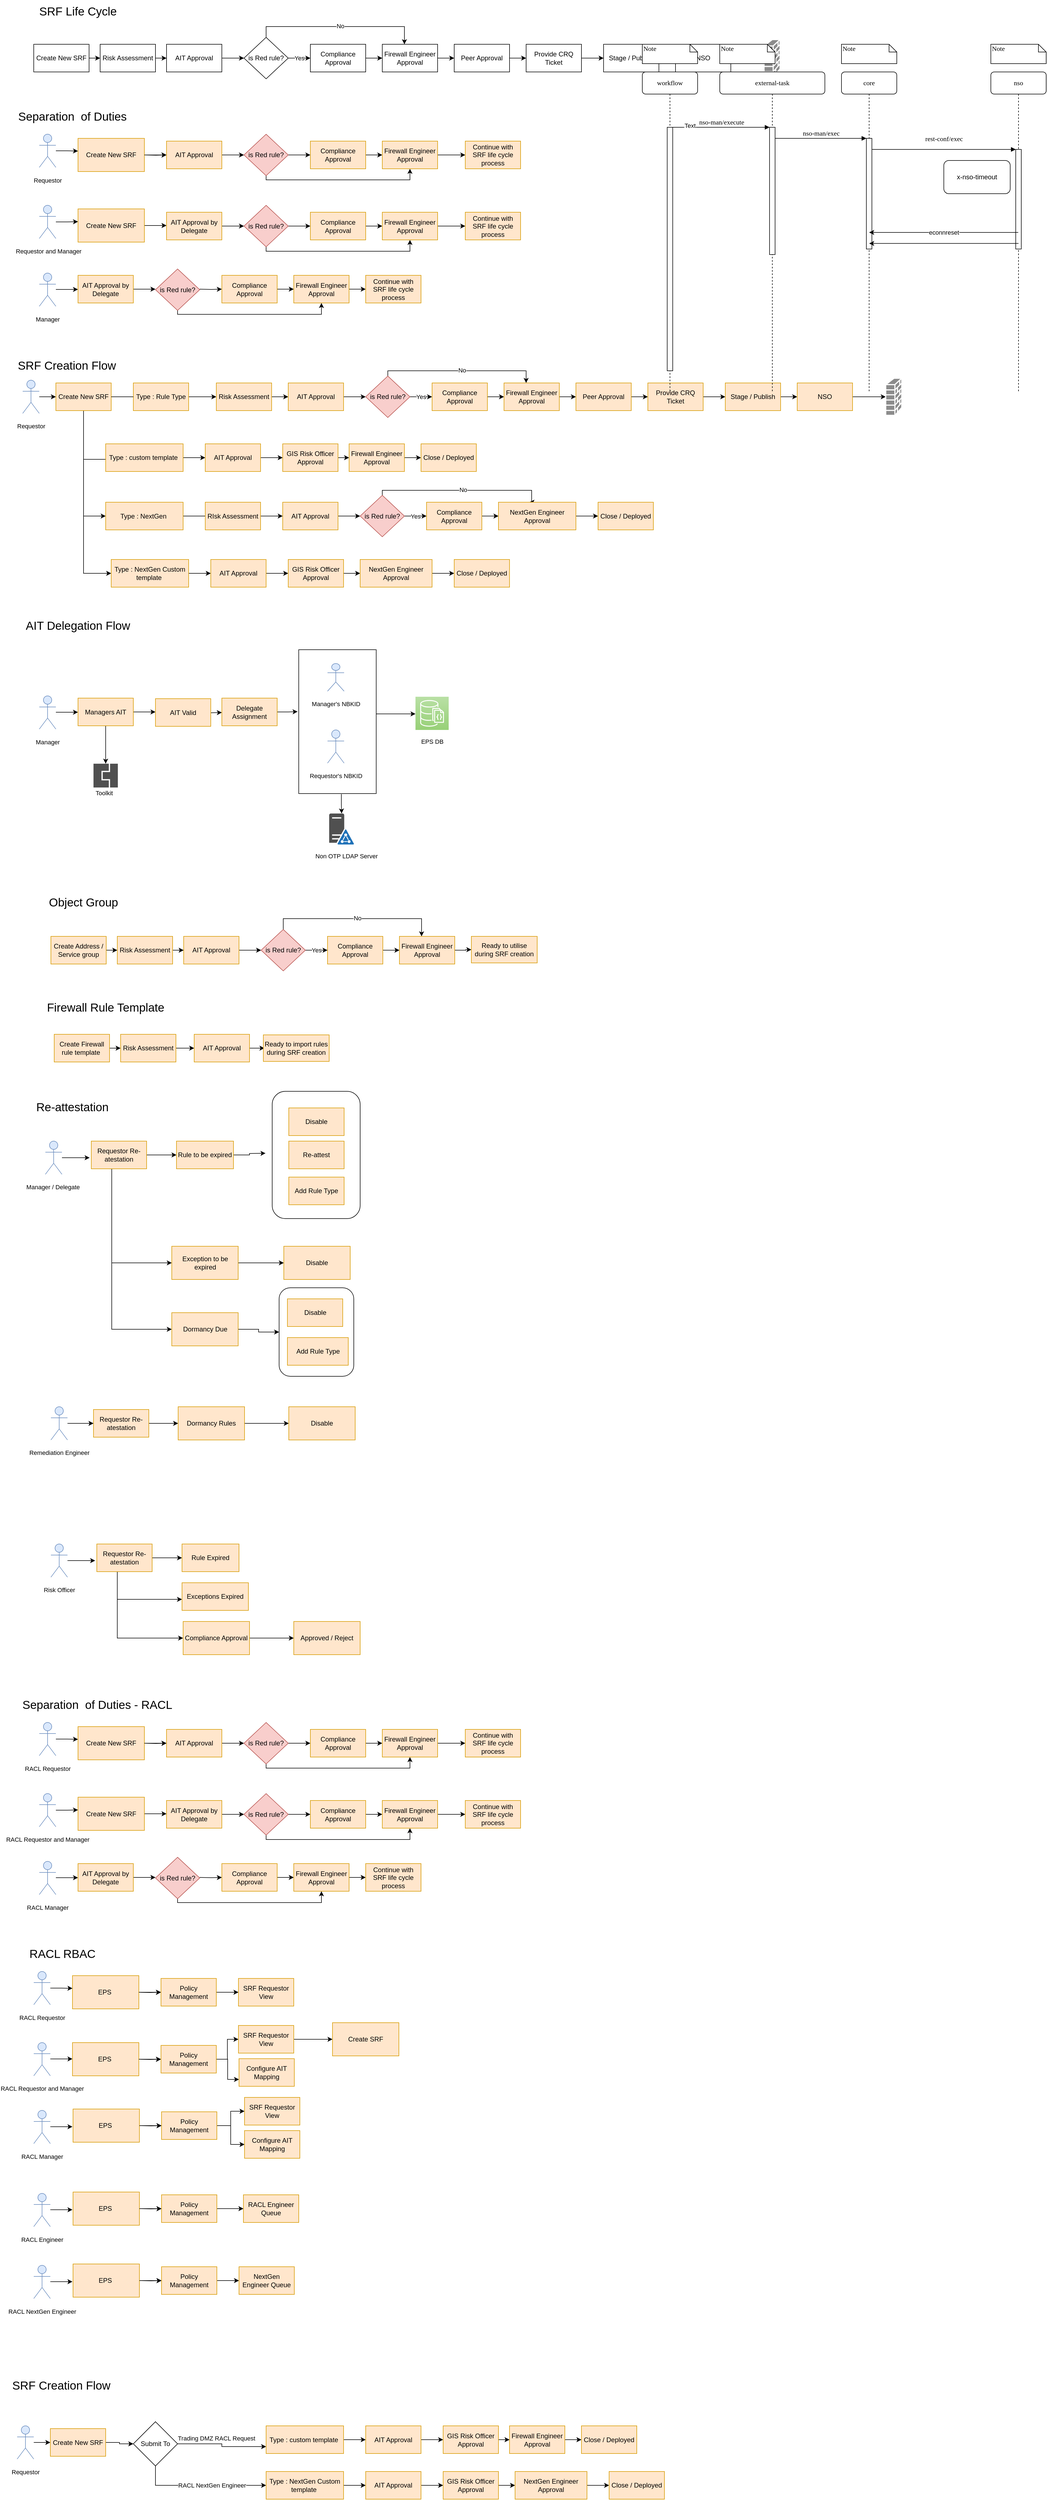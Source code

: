 <mxfile version="20.1.1" type="github" pages="2">
  <diagram id="t3gU_UeMW9G3tFnKC1mk" name="Page-1">
    <mxGraphModel dx="1186" dy="669" grid="1" gridSize="10" guides="1" tooltips="1" connect="1" arrows="1" fold="1" page="1" pageScale="1" pageWidth="850" pageHeight="1100" math="0" shadow="0">
      <root>
        <mxCell id="0" />
        <mxCell id="1" parent="0" />
        <mxCell id="7NrDp-CYh64ophPEu3Fr-35" value="" style="rounded=1;whiteSpace=wrap;html=1;" parent="1" vertex="1">
          <mxGeometry x="503.5" y="2407" width="135" height="160" as="geometry" />
        </mxCell>
        <mxCell id="7NrDp-CYh64ophPEu3Fr-34" value="" style="rounded=1;whiteSpace=wrap;html=1;" parent="1" vertex="1">
          <mxGeometry x="491" y="2052" width="159" height="230" as="geometry" />
        </mxCell>
        <mxCell id="zmJZRS2p5SanOkIgBzwA-6" style="edgeStyle=orthogonalEdgeStyle;rounded=0;orthogonalLoop=1;jettySize=auto;html=1;" parent="1" source="zmJZRS2p5SanOkIgBzwA-1" target="zmJZRS2p5SanOkIgBzwA-2" edge="1">
          <mxGeometry relative="1" as="geometry" />
        </mxCell>
        <mxCell id="zmJZRS2p5SanOkIgBzwA-1" value="Create New SRF" style="rounded=0;whiteSpace=wrap;html=1;" parent="1" vertex="1">
          <mxGeometry x="60" y="160" width="100" height="50" as="geometry" />
        </mxCell>
        <mxCell id="zmJZRS2p5SanOkIgBzwA-7" style="edgeStyle=orthogonalEdgeStyle;rounded=0;orthogonalLoop=1;jettySize=auto;html=1;" parent="1" source="zmJZRS2p5SanOkIgBzwA-2" target="zmJZRS2p5SanOkIgBzwA-3" edge="1">
          <mxGeometry relative="1" as="geometry" />
        </mxCell>
        <mxCell id="zmJZRS2p5SanOkIgBzwA-2" value="Risk Assessment" style="rounded=0;whiteSpace=wrap;html=1;" parent="1" vertex="1">
          <mxGeometry x="180" y="160" width="100" height="50" as="geometry" />
        </mxCell>
        <mxCell id="zmJZRS2p5SanOkIgBzwA-8" style="edgeStyle=orthogonalEdgeStyle;rounded=0;orthogonalLoop=1;jettySize=auto;html=1;entryX=0;entryY=0.5;entryDx=0;entryDy=0;" parent="1" source="zmJZRS2p5SanOkIgBzwA-3" target="zmJZRS2p5SanOkIgBzwA-5" edge="1">
          <mxGeometry relative="1" as="geometry" />
        </mxCell>
        <mxCell id="zmJZRS2p5SanOkIgBzwA-3" value="AIT Approval" style="rounded=0;whiteSpace=wrap;html=1;" parent="1" vertex="1">
          <mxGeometry x="300" y="160" width="100" height="50" as="geometry" />
        </mxCell>
        <mxCell id="zmJZRS2p5SanOkIgBzwA-11" style="edgeStyle=orthogonalEdgeStyle;rounded=0;orthogonalLoop=1;jettySize=auto;html=1;entryX=0;entryY=0.5;entryDx=0;entryDy=0;" parent="1" source="zmJZRS2p5SanOkIgBzwA-4" target="zmJZRS2p5SanOkIgBzwA-10" edge="1">
          <mxGeometry relative="1" as="geometry" />
        </mxCell>
        <mxCell id="zmJZRS2p5SanOkIgBzwA-4" value="Compliance Approval" style="rounded=0;whiteSpace=wrap;html=1;" parent="1" vertex="1">
          <mxGeometry x="560" y="160" width="100" height="50" as="geometry" />
        </mxCell>
        <mxCell id="zmJZRS2p5SanOkIgBzwA-9" value="Yes" style="edgeStyle=orthogonalEdgeStyle;rounded=0;orthogonalLoop=1;jettySize=auto;html=1;entryX=0;entryY=0.5;entryDx=0;entryDy=0;" parent="1" source="zmJZRS2p5SanOkIgBzwA-5" target="zmJZRS2p5SanOkIgBzwA-4" edge="1">
          <mxGeometry relative="1" as="geometry" />
        </mxCell>
        <mxCell id="Q123pR5R-Ik9AYbAvbdh-17" style="edgeStyle=orthogonalEdgeStyle;rounded=0;orthogonalLoop=1;jettySize=auto;html=1;entryX=0.4;entryY=0;entryDx=0;entryDy=0;entryPerimeter=0;fontSize=11;" parent="1" source="zmJZRS2p5SanOkIgBzwA-5" target="zmJZRS2p5SanOkIgBzwA-10" edge="1">
          <mxGeometry relative="1" as="geometry">
            <Array as="points">
              <mxPoint x="480" y="128" />
              <mxPoint x="730" y="128" />
            </Array>
          </mxGeometry>
        </mxCell>
        <mxCell id="Q123pR5R-Ik9AYbAvbdh-18" value="No" style="edgeLabel;html=1;align=center;verticalAlign=middle;resizable=0;points=[];fontSize=11;" parent="Q123pR5R-Ik9AYbAvbdh-17" vertex="1" connectable="0">
          <mxGeometry x="0.012" y="1" relative="1" as="geometry">
            <mxPoint x="1" as="offset" />
          </mxGeometry>
        </mxCell>
        <mxCell id="zmJZRS2p5SanOkIgBzwA-5" value="is Red rule?" style="rhombus;whiteSpace=wrap;html=1;" parent="1" vertex="1">
          <mxGeometry x="440" y="147.5" width="80" height="75" as="geometry" />
        </mxCell>
        <mxCell id="zmJZRS2p5SanOkIgBzwA-13" style="edgeStyle=orthogonalEdgeStyle;rounded=0;orthogonalLoop=1;jettySize=auto;html=1;entryX=0;entryY=0.5;entryDx=0;entryDy=0;" parent="1" source="zmJZRS2p5SanOkIgBzwA-10" target="zmJZRS2p5SanOkIgBzwA-12" edge="1">
          <mxGeometry relative="1" as="geometry" />
        </mxCell>
        <mxCell id="zmJZRS2p5SanOkIgBzwA-10" value="Firewall Engineer Approval" style="rounded=0;whiteSpace=wrap;html=1;" parent="1" vertex="1">
          <mxGeometry x="690" y="160" width="100" height="50" as="geometry" />
        </mxCell>
        <mxCell id="zmJZRS2p5SanOkIgBzwA-19" style="edgeStyle=orthogonalEdgeStyle;rounded=0;orthogonalLoop=1;jettySize=auto;html=1;" parent="1" source="zmJZRS2p5SanOkIgBzwA-12" target="zmJZRS2p5SanOkIgBzwA-14" edge="1">
          <mxGeometry relative="1" as="geometry" />
        </mxCell>
        <mxCell id="zmJZRS2p5SanOkIgBzwA-12" value="Peer Approval" style="rounded=0;whiteSpace=wrap;html=1;" parent="1" vertex="1">
          <mxGeometry x="820" y="160" width="100" height="50" as="geometry" />
        </mxCell>
        <mxCell id="zmJZRS2p5SanOkIgBzwA-20" style="edgeStyle=orthogonalEdgeStyle;rounded=0;orthogonalLoop=1;jettySize=auto;html=1;entryX=0;entryY=0.5;entryDx=0;entryDy=0;" parent="1" source="zmJZRS2p5SanOkIgBzwA-14" target="zmJZRS2p5SanOkIgBzwA-15" edge="1">
          <mxGeometry relative="1" as="geometry" />
        </mxCell>
        <mxCell id="zmJZRS2p5SanOkIgBzwA-14" value="Provide CRQ Ticket" style="rounded=0;whiteSpace=wrap;html=1;" parent="1" vertex="1">
          <mxGeometry x="950" y="160" width="100" height="50" as="geometry" />
        </mxCell>
        <mxCell id="zmJZRS2p5SanOkIgBzwA-21" style="edgeStyle=orthogonalEdgeStyle;rounded=0;orthogonalLoop=1;jettySize=auto;html=1;" parent="1" source="zmJZRS2p5SanOkIgBzwA-15" target="zmJZRS2p5SanOkIgBzwA-16" edge="1">
          <mxGeometry relative="1" as="geometry" />
        </mxCell>
        <mxCell id="zmJZRS2p5SanOkIgBzwA-15" value="Stage / Publish" style="rounded=0;whiteSpace=wrap;html=1;" parent="1" vertex="1">
          <mxGeometry x="1090" y="160" width="100" height="50" as="geometry" />
        </mxCell>
        <mxCell id="zmJZRS2p5SanOkIgBzwA-18" style="edgeStyle=orthogonalEdgeStyle;rounded=0;orthogonalLoop=1;jettySize=auto;html=1;" parent="1" source="zmJZRS2p5SanOkIgBzwA-16" target="zmJZRS2p5SanOkIgBzwA-17" edge="1">
          <mxGeometry relative="1" as="geometry" />
        </mxCell>
        <mxCell id="zmJZRS2p5SanOkIgBzwA-16" value="NSO" style="rounded=0;whiteSpace=wrap;html=1;" parent="1" vertex="1">
          <mxGeometry x="1220" y="160" width="100" height="50" as="geometry" />
        </mxCell>
        <mxCell id="zmJZRS2p5SanOkIgBzwA-17" value="" style="shape=mxgraph.cisco.security.firewall;sketch=0;html=1;pointerEvents=1;dashed=0;fillColor=#8C8C8C;strokeColor=#ffffff;strokeWidth=2;verticalLabelPosition=bottom;verticalAlign=top;align=center;outlineConnect=0;" parent="1" vertex="1">
          <mxGeometry x="1380" y="151.5" width="29" height="67" as="geometry" />
        </mxCell>
        <mxCell id="Q123pR5R-Ik9AYbAvbdh-16" style="edgeStyle=orthogonalEdgeStyle;rounded=0;orthogonalLoop=1;jettySize=auto;html=1;fontSize=11;" parent="1" source="Q123pR5R-Ik9AYbAvbdh-1" edge="1">
          <mxGeometry relative="1" as="geometry">
            <mxPoint x="300" y="360" as="targetPoint" />
          </mxGeometry>
        </mxCell>
        <mxCell id="Q123pR5R-Ik9AYbAvbdh-1" value="Create New SRF" style="rounded=0;whiteSpace=wrap;html=1;fillColor=#ffe6cc;strokeColor=#d79b00;" parent="1" vertex="1">
          <mxGeometry x="140" y="330" width="120" height="60" as="geometry" />
        </mxCell>
        <mxCell id="Q123pR5R-Ik9AYbAvbdh-2" value="Separation&amp;nbsp; of Duties" style="text;html=1;strokeColor=none;fillColor=none;align=center;verticalAlign=middle;whiteSpace=wrap;rounded=0;fontSize=21;" parent="1" vertex="1">
          <mxGeometry x="20" y="270" width="220" height="40" as="geometry" />
        </mxCell>
        <mxCell id="Q123pR5R-Ik9AYbAvbdh-6" style="edgeStyle=orthogonalEdgeStyle;rounded=0;orthogonalLoop=1;jettySize=auto;html=1;entryX=0;entryY=0.383;entryDx=0;entryDy=0;entryPerimeter=0;fontSize=11;" parent="1" source="Q123pR5R-Ik9AYbAvbdh-3" target="Q123pR5R-Ik9AYbAvbdh-1" edge="1">
          <mxGeometry relative="1" as="geometry" />
        </mxCell>
        <mxCell id="Q123pR5R-Ik9AYbAvbdh-3" value="&lt;font style=&quot;font-size: 11px&quot;&gt;Requestor&lt;/font&gt;" style="shape=umlActor;verticalLabelPosition=bottom;verticalAlign=top;html=1;outlineConnect=0;fontSize=21;fillColor=#dae8fc;strokeColor=#6c8ebf;" parent="1" vertex="1">
          <mxGeometry x="70" y="322.5" width="30" height="60" as="geometry" />
        </mxCell>
        <mxCell id="Q123pR5R-Ik9AYbAvbdh-15" style="edgeStyle=orthogonalEdgeStyle;rounded=0;orthogonalLoop=1;jettySize=auto;html=1;entryX=0;entryY=0.5;entryDx=0;entryDy=0;fontSize=11;" parent="1" target="Q123pR5R-Ik9AYbAvbdh-9" edge="1">
          <mxGeometry relative="1" as="geometry">
            <mxPoint x="260" y="360" as="sourcePoint" />
          </mxGeometry>
        </mxCell>
        <mxCell id="Q123pR5R-Ik9AYbAvbdh-8" style="edgeStyle=orthogonalEdgeStyle;rounded=0;orthogonalLoop=1;jettySize=auto;html=1;entryX=0;entryY=0.5;entryDx=0;entryDy=0;" parent="1" source="Q123pR5R-Ik9AYbAvbdh-9" target="Q123pR5R-Ik9AYbAvbdh-13" edge="1">
          <mxGeometry relative="1" as="geometry" />
        </mxCell>
        <mxCell id="Q123pR5R-Ik9AYbAvbdh-9" value="AIT Approval" style="rounded=0;whiteSpace=wrap;html=1;fillColor=#ffe6cc;strokeColor=#d79b00;" parent="1" vertex="1">
          <mxGeometry x="300" y="335" width="100" height="50" as="geometry" />
        </mxCell>
        <mxCell id="Q123pR5R-Ik9AYbAvbdh-10" style="edgeStyle=orthogonalEdgeStyle;rounded=0;orthogonalLoop=1;jettySize=auto;html=1;entryX=0;entryY=0.5;entryDx=0;entryDy=0;" parent="1" source="Q123pR5R-Ik9AYbAvbdh-11" target="Q123pR5R-Ik9AYbAvbdh-14" edge="1">
          <mxGeometry relative="1" as="geometry" />
        </mxCell>
        <mxCell id="Q123pR5R-Ik9AYbAvbdh-11" value="Compliance Approval" style="rounded=0;whiteSpace=wrap;html=1;fillColor=#ffe6cc;strokeColor=#d79b00;" parent="1" vertex="1">
          <mxGeometry x="560" y="335" width="100" height="50" as="geometry" />
        </mxCell>
        <mxCell id="Q123pR5R-Ik9AYbAvbdh-12" style="edgeStyle=orthogonalEdgeStyle;rounded=0;orthogonalLoop=1;jettySize=auto;html=1;entryX=0;entryY=0.5;entryDx=0;entryDy=0;" parent="1" source="Q123pR5R-Ik9AYbAvbdh-13" target="Q123pR5R-Ik9AYbAvbdh-11" edge="1">
          <mxGeometry relative="1" as="geometry" />
        </mxCell>
        <mxCell id="Q123pR5R-Ik9AYbAvbdh-56" style="edgeStyle=orthogonalEdgeStyle;rounded=0;orthogonalLoop=1;jettySize=auto;html=1;entryX=0.5;entryY=1;entryDx=0;entryDy=0;fontSize=11;" parent="1" source="Q123pR5R-Ik9AYbAvbdh-13" target="Q123pR5R-Ik9AYbAvbdh-14" edge="1">
          <mxGeometry relative="1" as="geometry">
            <Array as="points">
              <mxPoint x="480" y="405" />
              <mxPoint x="740" y="405" />
            </Array>
          </mxGeometry>
        </mxCell>
        <mxCell id="Q123pR5R-Ik9AYbAvbdh-13" value="is Red rule?" style="rhombus;whiteSpace=wrap;html=1;fillColor=#f8cecc;strokeColor=#b85450;" parent="1" vertex="1">
          <mxGeometry x="440" y="322.5" width="80" height="75" as="geometry" />
        </mxCell>
        <mxCell id="Q123pR5R-Ik9AYbAvbdh-21" value="" style="edgeStyle=orthogonalEdgeStyle;rounded=0;orthogonalLoop=1;jettySize=auto;html=1;fontSize=11;" parent="1" source="Q123pR5R-Ik9AYbAvbdh-14" target="Q123pR5R-Ik9AYbAvbdh-20" edge="1">
          <mxGeometry relative="1" as="geometry" />
        </mxCell>
        <mxCell id="Q123pR5R-Ik9AYbAvbdh-14" value="Firewall Engineer Approval" style="rounded=0;whiteSpace=wrap;html=1;fillColor=#ffe6cc;strokeColor=#d79b00;" parent="1" vertex="1">
          <mxGeometry x="690" y="335" width="100" height="50" as="geometry" />
        </mxCell>
        <mxCell id="Q123pR5R-Ik9AYbAvbdh-20" value="Continue with SRF life cycle process" style="whiteSpace=wrap;html=1;rounded=0;fillColor=#ffe6cc;strokeColor=#d79b00;" parent="1" vertex="1">
          <mxGeometry x="840" y="335" width="100" height="50" as="geometry" />
        </mxCell>
        <mxCell id="Q123pR5R-Ik9AYbAvbdh-22" style="edgeStyle=orthogonalEdgeStyle;rounded=0;orthogonalLoop=1;jettySize=auto;html=1;fontSize=11;" parent="1" source="Q123pR5R-Ik9AYbAvbdh-23" edge="1">
          <mxGeometry relative="1" as="geometry">
            <mxPoint x="300" y="487.5" as="targetPoint" />
          </mxGeometry>
        </mxCell>
        <mxCell id="Q123pR5R-Ik9AYbAvbdh-23" value="Create New SRF" style="rounded=0;whiteSpace=wrap;html=1;fillColor=#ffe6cc;strokeColor=#d79b00;" parent="1" vertex="1">
          <mxGeometry x="140" y="457.5" width="120" height="60" as="geometry" />
        </mxCell>
        <mxCell id="Q123pR5R-Ik9AYbAvbdh-24" style="edgeStyle=orthogonalEdgeStyle;rounded=0;orthogonalLoop=1;jettySize=auto;html=1;entryX=0;entryY=0.383;entryDx=0;entryDy=0;entryPerimeter=0;fontSize=11;" parent="1" source="Q123pR5R-Ik9AYbAvbdh-25" target="Q123pR5R-Ik9AYbAvbdh-23" edge="1">
          <mxGeometry relative="1" as="geometry" />
        </mxCell>
        <mxCell id="Q123pR5R-Ik9AYbAvbdh-25" value="&lt;span style=&quot;font-size: 11px&quot;&gt;&amp;nbsp;Requestor and&amp;nbsp;Manager&lt;/span&gt;" style="shape=umlActor;verticalLabelPosition=bottom;verticalAlign=top;html=1;outlineConnect=0;fontSize=21;fillColor=#dae8fc;strokeColor=#6c8ebf;" parent="1" vertex="1">
          <mxGeometry x="70" y="451" width="30" height="60" as="geometry" />
        </mxCell>
        <mxCell id="Q123pR5R-Ik9AYbAvbdh-28" style="edgeStyle=orthogonalEdgeStyle;rounded=0;orthogonalLoop=1;jettySize=auto;html=1;entryX=0;entryY=0.5;entryDx=0;entryDy=0;" parent="1" source="Q123pR5R-Ik9AYbAvbdh-29" target="Q123pR5R-Ik9AYbAvbdh-33" edge="1">
          <mxGeometry relative="1" as="geometry" />
        </mxCell>
        <mxCell id="Q123pR5R-Ik9AYbAvbdh-29" value="AIT Approval by Delegate" style="rounded=0;whiteSpace=wrap;html=1;fillColor=#ffe6cc;strokeColor=#d79b00;" parent="1" vertex="1">
          <mxGeometry x="300" y="463.5" width="100" height="50" as="geometry" />
        </mxCell>
        <mxCell id="Q123pR5R-Ik9AYbAvbdh-30" style="edgeStyle=orthogonalEdgeStyle;rounded=0;orthogonalLoop=1;jettySize=auto;html=1;entryX=0;entryY=0.5;entryDx=0;entryDy=0;" parent="1" source="Q123pR5R-Ik9AYbAvbdh-31" target="Q123pR5R-Ik9AYbAvbdh-35" edge="1">
          <mxGeometry relative="1" as="geometry" />
        </mxCell>
        <mxCell id="Q123pR5R-Ik9AYbAvbdh-31" value="Compliance Approval" style="rounded=0;whiteSpace=wrap;html=1;fillColor=#ffe6cc;strokeColor=#d79b00;" parent="1" vertex="1">
          <mxGeometry x="560" y="463.5" width="100" height="50" as="geometry" />
        </mxCell>
        <mxCell id="Q123pR5R-Ik9AYbAvbdh-32" style="edgeStyle=orthogonalEdgeStyle;rounded=0;orthogonalLoop=1;jettySize=auto;html=1;entryX=0;entryY=0.5;entryDx=0;entryDy=0;" parent="1" source="Q123pR5R-Ik9AYbAvbdh-33" target="Q123pR5R-Ik9AYbAvbdh-31" edge="1">
          <mxGeometry relative="1" as="geometry" />
        </mxCell>
        <mxCell id="Q123pR5R-Ik9AYbAvbdh-57" style="edgeStyle=orthogonalEdgeStyle;rounded=0;orthogonalLoop=1;jettySize=auto;html=1;entryX=0.5;entryY=1;entryDx=0;entryDy=0;fontSize=11;" parent="1" source="Q123pR5R-Ik9AYbAvbdh-33" target="Q123pR5R-Ik9AYbAvbdh-35" edge="1">
          <mxGeometry relative="1" as="geometry">
            <Array as="points">
              <mxPoint x="480" y="534" />
              <mxPoint x="740" y="534" />
            </Array>
          </mxGeometry>
        </mxCell>
        <mxCell id="Q123pR5R-Ik9AYbAvbdh-33" value="is Red rule?" style="rhombus;whiteSpace=wrap;html=1;fillColor=#f8cecc;strokeColor=#b85450;" parent="1" vertex="1">
          <mxGeometry x="440" y="451" width="80" height="75" as="geometry" />
        </mxCell>
        <mxCell id="Q123pR5R-Ik9AYbAvbdh-34" value="" style="edgeStyle=orthogonalEdgeStyle;rounded=0;orthogonalLoop=1;jettySize=auto;html=1;fontSize=11;" parent="1" source="Q123pR5R-Ik9AYbAvbdh-35" target="Q123pR5R-Ik9AYbAvbdh-36" edge="1">
          <mxGeometry relative="1" as="geometry" />
        </mxCell>
        <mxCell id="Q123pR5R-Ik9AYbAvbdh-35" value="Firewall Engineer Approval" style="rounded=0;whiteSpace=wrap;html=1;fillColor=#ffe6cc;strokeColor=#d79b00;" parent="1" vertex="1">
          <mxGeometry x="690" y="463.5" width="100" height="50" as="geometry" />
        </mxCell>
        <mxCell id="Q123pR5R-Ik9AYbAvbdh-36" value="Continue with SRF life cycle process" style="whiteSpace=wrap;html=1;rounded=0;fillColor=#ffe6cc;strokeColor=#d79b00;" parent="1" vertex="1">
          <mxGeometry x="840" y="463.5" width="100" height="50" as="geometry" />
        </mxCell>
        <mxCell id="Q123pR5R-Ik9AYbAvbdh-43" style="edgeStyle=orthogonalEdgeStyle;rounded=0;orthogonalLoop=1;jettySize=auto;html=1;entryX=0;entryY=0.383;entryDx=0;entryDy=0;entryPerimeter=0;fontSize=11;" parent="1" source="Q123pR5R-Ik9AYbAvbdh-44" edge="1">
          <mxGeometry relative="1" as="geometry">
            <mxPoint x="140" y="602.98" as="targetPoint" />
          </mxGeometry>
        </mxCell>
        <mxCell id="Q123pR5R-Ik9AYbAvbdh-44" value="&lt;span style=&quot;font-size: 11px&quot;&gt;Manager&lt;/span&gt;" style="shape=umlActor;verticalLabelPosition=bottom;verticalAlign=top;html=1;outlineConnect=0;fontSize=21;fillColor=#dae8fc;strokeColor=#6c8ebf;" parent="1" vertex="1">
          <mxGeometry x="70" y="573.5" width="30" height="60" as="geometry" />
        </mxCell>
        <mxCell id="Q123pR5R-Ik9AYbAvbdh-47" style="edgeStyle=orthogonalEdgeStyle;rounded=0;orthogonalLoop=1;jettySize=auto;html=1;entryX=0;entryY=0.5;entryDx=0;entryDy=0;" parent="1" source="Q123pR5R-Ik9AYbAvbdh-48" edge="1">
          <mxGeometry relative="1" as="geometry">
            <mxPoint x="280" y="602.5" as="targetPoint" />
          </mxGeometry>
        </mxCell>
        <mxCell id="Q123pR5R-Ik9AYbAvbdh-48" value="AIT Approval by Delegate" style="rounded=0;whiteSpace=wrap;html=1;fillColor=#ffe6cc;strokeColor=#d79b00;" parent="1" vertex="1">
          <mxGeometry x="140" y="577.5" width="100" height="50" as="geometry" />
        </mxCell>
        <mxCell id="Q123pR5R-Ik9AYbAvbdh-49" style="edgeStyle=orthogonalEdgeStyle;rounded=0;orthogonalLoop=1;jettySize=auto;html=1;entryX=0;entryY=0.5;entryDx=0;entryDy=0;" parent="1" source="Q123pR5R-Ik9AYbAvbdh-50" target="Q123pR5R-Ik9AYbAvbdh-53" edge="1">
          <mxGeometry relative="1" as="geometry" />
        </mxCell>
        <mxCell id="Q123pR5R-Ik9AYbAvbdh-50" value="Compliance Approval" style="rounded=0;whiteSpace=wrap;html=1;fillColor=#ffe6cc;strokeColor=#d79b00;" parent="1" vertex="1">
          <mxGeometry x="400" y="577.5" width="100" height="50" as="geometry" />
        </mxCell>
        <mxCell id="Q123pR5R-Ik9AYbAvbdh-51" style="edgeStyle=orthogonalEdgeStyle;rounded=0;orthogonalLoop=1;jettySize=auto;html=1;entryX=0;entryY=0.5;entryDx=0;entryDy=0;" parent="1" target="Q123pR5R-Ik9AYbAvbdh-50" edge="1">
          <mxGeometry relative="1" as="geometry">
            <mxPoint x="360" y="602.5" as="sourcePoint" />
          </mxGeometry>
        </mxCell>
        <mxCell id="Q123pR5R-Ik9AYbAvbdh-52" value="" style="edgeStyle=orthogonalEdgeStyle;rounded=0;orthogonalLoop=1;jettySize=auto;html=1;fontSize=11;" parent="1" source="Q123pR5R-Ik9AYbAvbdh-53" target="Q123pR5R-Ik9AYbAvbdh-54" edge="1">
          <mxGeometry relative="1" as="geometry" />
        </mxCell>
        <mxCell id="Q123pR5R-Ik9AYbAvbdh-53" value="Firewall Engineer Approval" style="rounded=0;whiteSpace=wrap;html=1;fillColor=#ffe6cc;strokeColor=#d79b00;" parent="1" vertex="1">
          <mxGeometry x="530" y="577.5" width="100" height="50" as="geometry" />
        </mxCell>
        <mxCell id="Q123pR5R-Ik9AYbAvbdh-54" value="Continue with SRF life cycle process" style="whiteSpace=wrap;html=1;rounded=0;fillColor=#ffe6cc;strokeColor=#d79b00;" parent="1" vertex="1">
          <mxGeometry x="660" y="577.5" width="100" height="50" as="geometry" />
        </mxCell>
        <mxCell id="Q123pR5R-Ik9AYbAvbdh-58" style="edgeStyle=orthogonalEdgeStyle;rounded=0;orthogonalLoop=1;jettySize=auto;html=1;entryX=0.5;entryY=1;entryDx=0;entryDy=0;fontSize=11;" parent="1" source="Q123pR5R-Ik9AYbAvbdh-55" target="Q123pR5R-Ik9AYbAvbdh-53" edge="1">
          <mxGeometry relative="1" as="geometry">
            <Array as="points">
              <mxPoint x="320" y="648" />
              <mxPoint x="580" y="648" />
            </Array>
          </mxGeometry>
        </mxCell>
        <mxCell id="Q123pR5R-Ik9AYbAvbdh-55" value="is Red rule?" style="rhombus;whiteSpace=wrap;html=1;fillColor=#f8cecc;strokeColor=#b85450;" parent="1" vertex="1">
          <mxGeometry x="280" y="566" width="80" height="75" as="geometry" />
        </mxCell>
        <mxCell id="Q123pR5R-Ik9AYbAvbdh-59" style="edgeStyle=orthogonalEdgeStyle;rounded=0;orthogonalLoop=1;jettySize=auto;html=1;startArrow=none;" parent="1" source="Q123pR5R-Ik9AYbAvbdh-85" target="Q123pR5R-Ik9AYbAvbdh-62" edge="1">
          <mxGeometry relative="1" as="geometry" />
        </mxCell>
        <mxCell id="Q123pR5R-Ik9AYbAvbdh-88" style="edgeStyle=orthogonalEdgeStyle;rounded=0;orthogonalLoop=1;jettySize=auto;html=1;entryX=0;entryY=0.5;entryDx=0;entryDy=0;fontSize=11;" parent="1" source="Q123pR5R-Ik9AYbAvbdh-60" target="Q123pR5R-Ik9AYbAvbdh-87" edge="1">
          <mxGeometry relative="1" as="geometry">
            <Array as="points">
              <mxPoint x="150" y="910" />
              <mxPoint x="230" y="910" />
            </Array>
          </mxGeometry>
        </mxCell>
        <mxCell id="Q123pR5R-Ik9AYbAvbdh-125" style="edgeStyle=orthogonalEdgeStyle;rounded=0;orthogonalLoop=1;jettySize=auto;html=1;entryX=0;entryY=0.5;entryDx=0;entryDy=0;fontSize=11;" parent="1" source="Q123pR5R-Ik9AYbAvbdh-60" target="Q123pR5R-Ik9AYbAvbdh-111" edge="1">
          <mxGeometry relative="1" as="geometry" />
        </mxCell>
        <mxCell id="Q123pR5R-Ik9AYbAvbdh-139" style="edgeStyle=orthogonalEdgeStyle;rounded=0;orthogonalLoop=1;jettySize=auto;html=1;entryX=0;entryY=0.5;entryDx=0;entryDy=0;fontSize=11;" parent="1" source="Q123pR5R-Ik9AYbAvbdh-60" target="Q123pR5R-Ik9AYbAvbdh-127" edge="1">
          <mxGeometry relative="1" as="geometry" />
        </mxCell>
        <mxCell id="Q123pR5R-Ik9AYbAvbdh-60" value="Create New SRF" style="rounded=0;whiteSpace=wrap;html=1;fillColor=#ffe6cc;strokeColor=#d79b00;" parent="1" vertex="1">
          <mxGeometry x="100" y="772" width="100" height="50" as="geometry" />
        </mxCell>
        <mxCell id="Q123pR5R-Ik9AYbAvbdh-61" style="edgeStyle=orthogonalEdgeStyle;rounded=0;orthogonalLoop=1;jettySize=auto;html=1;" parent="1" source="Q123pR5R-Ik9AYbAvbdh-62" target="Q123pR5R-Ik9AYbAvbdh-64" edge="1">
          <mxGeometry relative="1" as="geometry" />
        </mxCell>
        <mxCell id="Q123pR5R-Ik9AYbAvbdh-62" value="Risk Assessment" style="rounded=0;whiteSpace=wrap;html=1;fillColor=#ffe6cc;strokeColor=#d79b00;" parent="1" vertex="1">
          <mxGeometry x="390" y="772" width="100" height="50" as="geometry" />
        </mxCell>
        <mxCell id="Q123pR5R-Ik9AYbAvbdh-63" style="edgeStyle=orthogonalEdgeStyle;rounded=0;orthogonalLoop=1;jettySize=auto;html=1;entryX=0;entryY=0.5;entryDx=0;entryDy=0;" parent="1" source="Q123pR5R-Ik9AYbAvbdh-64" target="Q123pR5R-Ik9AYbAvbdh-70" edge="1">
          <mxGeometry relative="1" as="geometry" />
        </mxCell>
        <mxCell id="Q123pR5R-Ik9AYbAvbdh-64" value="AIT Approval" style="rounded=0;whiteSpace=wrap;html=1;fillColor=#ffe6cc;strokeColor=#d79b00;" parent="1" vertex="1">
          <mxGeometry x="520" y="772" width="100" height="50" as="geometry" />
        </mxCell>
        <mxCell id="Q123pR5R-Ik9AYbAvbdh-65" style="edgeStyle=orthogonalEdgeStyle;rounded=0;orthogonalLoop=1;jettySize=auto;html=1;entryX=0;entryY=0.5;entryDx=0;entryDy=0;" parent="1" source="Q123pR5R-Ik9AYbAvbdh-66" target="Q123pR5R-Ik9AYbAvbdh-72" edge="1">
          <mxGeometry relative="1" as="geometry" />
        </mxCell>
        <mxCell id="Q123pR5R-Ik9AYbAvbdh-66" value="Compliance Approval" style="rounded=0;whiteSpace=wrap;html=1;fillColor=#ffe6cc;strokeColor=#d79b00;" parent="1" vertex="1">
          <mxGeometry x="780" y="772" width="100" height="50" as="geometry" />
        </mxCell>
        <mxCell id="Q123pR5R-Ik9AYbAvbdh-67" value="Yes" style="edgeStyle=orthogonalEdgeStyle;rounded=0;orthogonalLoop=1;jettySize=auto;html=1;entryX=0;entryY=0.5;entryDx=0;entryDy=0;" parent="1" source="Q123pR5R-Ik9AYbAvbdh-70" target="Q123pR5R-Ik9AYbAvbdh-66" edge="1">
          <mxGeometry relative="1" as="geometry" />
        </mxCell>
        <mxCell id="Q123pR5R-Ik9AYbAvbdh-68" style="edgeStyle=orthogonalEdgeStyle;rounded=0;orthogonalLoop=1;jettySize=auto;html=1;entryX=0.4;entryY=0;entryDx=0;entryDy=0;entryPerimeter=0;fontSize=11;" parent="1" source="Q123pR5R-Ik9AYbAvbdh-70" target="Q123pR5R-Ik9AYbAvbdh-72" edge="1">
          <mxGeometry relative="1" as="geometry">
            <Array as="points">
              <mxPoint x="700" y="750" />
              <mxPoint x="950" y="750" />
            </Array>
          </mxGeometry>
        </mxCell>
        <mxCell id="Q123pR5R-Ik9AYbAvbdh-69" value="No" style="edgeLabel;html=1;align=center;verticalAlign=middle;resizable=0;points=[];fontSize=11;" parent="Q123pR5R-Ik9AYbAvbdh-68" vertex="1" connectable="0">
          <mxGeometry x="0.012" y="1" relative="1" as="geometry">
            <mxPoint x="1" as="offset" />
          </mxGeometry>
        </mxCell>
        <mxCell id="Q123pR5R-Ik9AYbAvbdh-70" value="is Red rule?" style="rhombus;whiteSpace=wrap;html=1;fillColor=#f8cecc;strokeColor=#b85450;" parent="1" vertex="1">
          <mxGeometry x="660" y="759.5" width="80" height="75" as="geometry" />
        </mxCell>
        <mxCell id="Q123pR5R-Ik9AYbAvbdh-71" style="edgeStyle=orthogonalEdgeStyle;rounded=0;orthogonalLoop=1;jettySize=auto;html=1;entryX=0;entryY=0.5;entryDx=0;entryDy=0;" parent="1" source="Q123pR5R-Ik9AYbAvbdh-72" target="Q123pR5R-Ik9AYbAvbdh-74" edge="1">
          <mxGeometry relative="1" as="geometry" />
        </mxCell>
        <mxCell id="Q123pR5R-Ik9AYbAvbdh-72" value="Firewall Engineer Approval" style="rounded=0;whiteSpace=wrap;html=1;fillColor=#ffe6cc;strokeColor=#d79b00;" parent="1" vertex="1">
          <mxGeometry x="910" y="772" width="100" height="50" as="geometry" />
        </mxCell>
        <mxCell id="Q123pR5R-Ik9AYbAvbdh-73" style="edgeStyle=orthogonalEdgeStyle;rounded=0;orthogonalLoop=1;jettySize=auto;html=1;" parent="1" source="Q123pR5R-Ik9AYbAvbdh-74" target="Q123pR5R-Ik9AYbAvbdh-76" edge="1">
          <mxGeometry relative="1" as="geometry" />
        </mxCell>
        <mxCell id="Q123pR5R-Ik9AYbAvbdh-74" value="Peer Approval" style="rounded=0;whiteSpace=wrap;html=1;fillColor=#ffe6cc;strokeColor=#d79b00;" parent="1" vertex="1">
          <mxGeometry x="1040" y="772" width="100" height="50" as="geometry" />
        </mxCell>
        <mxCell id="Q123pR5R-Ik9AYbAvbdh-75" style="edgeStyle=orthogonalEdgeStyle;rounded=0;orthogonalLoop=1;jettySize=auto;html=1;entryX=0;entryY=0.5;entryDx=0;entryDy=0;" parent="1" source="Q123pR5R-Ik9AYbAvbdh-76" target="Q123pR5R-Ik9AYbAvbdh-78" edge="1">
          <mxGeometry relative="1" as="geometry" />
        </mxCell>
        <mxCell id="Q123pR5R-Ik9AYbAvbdh-76" value="Provide CRQ Ticket" style="rounded=0;whiteSpace=wrap;html=1;fillColor=#ffe6cc;strokeColor=#d79b00;" parent="1" vertex="1">
          <mxGeometry x="1170" y="772" width="100" height="50" as="geometry" />
        </mxCell>
        <mxCell id="Q123pR5R-Ik9AYbAvbdh-77" style="edgeStyle=orthogonalEdgeStyle;rounded=0;orthogonalLoop=1;jettySize=auto;html=1;" parent="1" source="Q123pR5R-Ik9AYbAvbdh-78" target="Q123pR5R-Ik9AYbAvbdh-80" edge="1">
          <mxGeometry relative="1" as="geometry" />
        </mxCell>
        <mxCell id="Q123pR5R-Ik9AYbAvbdh-78" value="Stage / Publish" style="rounded=0;whiteSpace=wrap;html=1;fillColor=#ffe6cc;strokeColor=#d79b00;" parent="1" vertex="1">
          <mxGeometry x="1310" y="772" width="100" height="50" as="geometry" />
        </mxCell>
        <mxCell id="Q123pR5R-Ik9AYbAvbdh-79" style="edgeStyle=orthogonalEdgeStyle;rounded=0;orthogonalLoop=1;jettySize=auto;html=1;" parent="1" source="Q123pR5R-Ik9AYbAvbdh-80" target="Q123pR5R-Ik9AYbAvbdh-81" edge="1">
          <mxGeometry relative="1" as="geometry" />
        </mxCell>
        <mxCell id="Q123pR5R-Ik9AYbAvbdh-80" value="NSO" style="rounded=0;whiteSpace=wrap;html=1;fillColor=#ffe6cc;strokeColor=#d79b00;" parent="1" vertex="1">
          <mxGeometry x="1440" y="772" width="100" height="50" as="geometry" />
        </mxCell>
        <mxCell id="Q123pR5R-Ik9AYbAvbdh-81" value="" style="shape=mxgraph.cisco.security.firewall;sketch=0;html=1;pointerEvents=1;dashed=0;fillColor=#8C8C8C;strokeColor=#ffffff;strokeWidth=2;verticalLabelPosition=bottom;verticalAlign=top;align=center;outlineConnect=0;" parent="1" vertex="1">
          <mxGeometry x="1600" y="763.5" width="29" height="67" as="geometry" />
        </mxCell>
        <mxCell id="Q123pR5R-Ik9AYbAvbdh-82" value="SRF Creation Flow" style="text;html=1;strokeColor=none;fillColor=none;align=center;verticalAlign=middle;whiteSpace=wrap;rounded=0;fontSize=21;" parent="1" vertex="1">
          <mxGeometry x="10" y="719.5" width="220" height="40" as="geometry" />
        </mxCell>
        <mxCell id="Q123pR5R-Ik9AYbAvbdh-84" style="edgeStyle=orthogonalEdgeStyle;rounded=0;orthogonalLoop=1;jettySize=auto;html=1;entryX=0;entryY=0.5;entryDx=0;entryDy=0;fontSize=11;" parent="1" source="Q123pR5R-Ik9AYbAvbdh-83" target="Q123pR5R-Ik9AYbAvbdh-60" edge="1">
          <mxGeometry relative="1" as="geometry" />
        </mxCell>
        <mxCell id="Q123pR5R-Ik9AYbAvbdh-83" value="&lt;span style=&quot;font-size: 11px&quot;&gt;Requestor&lt;/span&gt;" style="shape=umlActor;verticalLabelPosition=bottom;verticalAlign=top;html=1;outlineConnect=0;fontSize=21;fillColor=#dae8fc;strokeColor=#6c8ebf;" parent="1" vertex="1">
          <mxGeometry x="40" y="767" width="30" height="60" as="geometry" />
        </mxCell>
        <mxCell id="Q123pR5R-Ik9AYbAvbdh-85" value="Type : Rule Type" style="rounded=0;whiteSpace=wrap;html=1;fillColor=#ffe6cc;strokeColor=#d79b00;" parent="1" vertex="1">
          <mxGeometry x="240" y="772" width="100" height="50" as="geometry" />
        </mxCell>
        <mxCell id="Q123pR5R-Ik9AYbAvbdh-86" value="" style="edgeStyle=orthogonalEdgeStyle;rounded=0;orthogonalLoop=1;jettySize=auto;html=1;endArrow=none;" parent="1" source="Q123pR5R-Ik9AYbAvbdh-60" target="Q123pR5R-Ik9AYbAvbdh-85" edge="1">
          <mxGeometry relative="1" as="geometry">
            <mxPoint x="200" y="797" as="sourcePoint" />
            <mxPoint x="390" y="797" as="targetPoint" />
          </mxGeometry>
        </mxCell>
        <mxCell id="Q123pR5R-Ik9AYbAvbdh-109" style="edgeStyle=orthogonalEdgeStyle;rounded=0;orthogonalLoop=1;jettySize=auto;html=1;entryX=0;entryY=0.5;entryDx=0;entryDy=0;fontSize=11;" parent="1" source="Q123pR5R-Ik9AYbAvbdh-87" target="Q123pR5R-Ik9AYbAvbdh-90" edge="1">
          <mxGeometry relative="1" as="geometry" />
        </mxCell>
        <mxCell id="Q123pR5R-Ik9AYbAvbdh-87" value="Type : custom template&amp;nbsp;" style="rounded=0;whiteSpace=wrap;html=1;fillColor=#ffe6cc;strokeColor=#d79b00;" parent="1" vertex="1">
          <mxGeometry x="190" y="882" width="140" height="50" as="geometry" />
        </mxCell>
        <mxCell id="Q123pR5R-Ik9AYbAvbdh-89" style="edgeStyle=orthogonalEdgeStyle;rounded=0;orthogonalLoop=1;jettySize=auto;html=1;entryX=0;entryY=0.5;entryDx=0;entryDy=0;" parent="1" source="Q123pR5R-Ik9AYbAvbdh-90" edge="1">
          <mxGeometry relative="1" as="geometry">
            <mxPoint x="510" y="907" as="targetPoint" />
          </mxGeometry>
        </mxCell>
        <mxCell id="Q123pR5R-Ik9AYbAvbdh-90" value="AIT Approval" style="rounded=0;whiteSpace=wrap;html=1;fillColor=#ffe6cc;strokeColor=#d79b00;" parent="1" vertex="1">
          <mxGeometry x="370" y="882" width="100" height="50" as="geometry" />
        </mxCell>
        <mxCell id="Q123pR5R-Ik9AYbAvbdh-91" style="edgeStyle=orthogonalEdgeStyle;rounded=0;orthogonalLoop=1;jettySize=auto;html=1;entryX=0;entryY=0.5;entryDx=0;entryDy=0;" parent="1" source="Q123pR5R-Ik9AYbAvbdh-92" target="Q123pR5R-Ik9AYbAvbdh-98" edge="1">
          <mxGeometry relative="1" as="geometry" />
        </mxCell>
        <mxCell id="Q123pR5R-Ik9AYbAvbdh-92" value="GIS Risk Officer Approval" style="rounded=0;whiteSpace=wrap;html=1;fillColor=#ffe6cc;strokeColor=#d79b00;" parent="1" vertex="1">
          <mxGeometry x="510" y="882" width="100" height="50" as="geometry" />
        </mxCell>
        <mxCell id="Q123pR5R-Ik9AYbAvbdh-97" style="edgeStyle=orthogonalEdgeStyle;rounded=0;orthogonalLoop=1;jettySize=auto;html=1;entryX=0;entryY=0.5;entryDx=0;entryDy=0;" parent="1" source="Q123pR5R-Ik9AYbAvbdh-98" target="Q123pR5R-Ik9AYbAvbdh-100" edge="1">
          <mxGeometry relative="1" as="geometry" />
        </mxCell>
        <mxCell id="Q123pR5R-Ik9AYbAvbdh-98" value="Firewall Engineer Approval" style="rounded=0;whiteSpace=wrap;html=1;fillColor=#ffe6cc;strokeColor=#d79b00;" parent="1" vertex="1">
          <mxGeometry x="630" y="882" width="100" height="50" as="geometry" />
        </mxCell>
        <mxCell id="Q123pR5R-Ik9AYbAvbdh-100" value="Close / Deployed" style="rounded=0;whiteSpace=wrap;html=1;fillColor=#ffe6cc;strokeColor=#d79b00;" parent="1" vertex="1">
          <mxGeometry x="760" y="882" width="100" height="50" as="geometry" />
        </mxCell>
        <mxCell id="Q123pR5R-Ik9AYbAvbdh-110" style="edgeStyle=orthogonalEdgeStyle;rounded=0;orthogonalLoop=1;jettySize=auto;html=1;entryX=0;entryY=0.5;entryDx=0;entryDy=0;fontSize=11;" parent="1" source="Q123pR5R-Ik9AYbAvbdh-111" target="Q123pR5R-Ik9AYbAvbdh-113" edge="1">
          <mxGeometry relative="1" as="geometry" />
        </mxCell>
        <mxCell id="Q123pR5R-Ik9AYbAvbdh-111" value="Type : NextGen&amp;nbsp;" style="rounded=0;whiteSpace=wrap;html=1;fillColor=#ffe6cc;strokeColor=#d79b00;" parent="1" vertex="1">
          <mxGeometry x="190" y="987.5" width="140" height="50" as="geometry" />
        </mxCell>
        <mxCell id="Q123pR5R-Ik9AYbAvbdh-112" style="edgeStyle=orthogonalEdgeStyle;rounded=0;orthogonalLoop=1;jettySize=auto;html=1;entryX=0;entryY=0.5;entryDx=0;entryDy=0;" parent="1" source="Q123pR5R-Ik9AYbAvbdh-113" target="Q123pR5R-Ik9AYbAvbdh-119" edge="1">
          <mxGeometry relative="1" as="geometry" />
        </mxCell>
        <mxCell id="Q123pR5R-Ik9AYbAvbdh-113" value="AIT Approval" style="rounded=0;whiteSpace=wrap;html=1;fillColor=#ffe6cc;strokeColor=#d79b00;" parent="1" vertex="1">
          <mxGeometry x="510" y="987.5" width="100" height="50" as="geometry" />
        </mxCell>
        <mxCell id="Q123pR5R-Ik9AYbAvbdh-114" style="edgeStyle=orthogonalEdgeStyle;rounded=0;orthogonalLoop=1;jettySize=auto;html=1;entryX=0;entryY=0.5;entryDx=0;entryDy=0;" parent="1" source="Q123pR5R-Ik9AYbAvbdh-115" target="Q123pR5R-Ik9AYbAvbdh-121" edge="1">
          <mxGeometry relative="1" as="geometry" />
        </mxCell>
        <mxCell id="Q123pR5R-Ik9AYbAvbdh-115" value="Compliance Approval" style="rounded=0;whiteSpace=wrap;html=1;fillColor=#ffe6cc;strokeColor=#d79b00;" parent="1" vertex="1">
          <mxGeometry x="770" y="987.5" width="100" height="50" as="geometry" />
        </mxCell>
        <mxCell id="Q123pR5R-Ik9AYbAvbdh-116" value="Yes" style="edgeStyle=orthogonalEdgeStyle;rounded=0;orthogonalLoop=1;jettySize=auto;html=1;entryX=0;entryY=0.5;entryDx=0;entryDy=0;" parent="1" source="Q123pR5R-Ik9AYbAvbdh-119" target="Q123pR5R-Ik9AYbAvbdh-115" edge="1">
          <mxGeometry relative="1" as="geometry" />
        </mxCell>
        <mxCell id="Q123pR5R-Ik9AYbAvbdh-117" style="edgeStyle=orthogonalEdgeStyle;rounded=0;orthogonalLoop=1;jettySize=auto;html=1;entryX=0.4;entryY=0;entryDx=0;entryDy=0;entryPerimeter=0;fontSize=11;" parent="1" source="Q123pR5R-Ik9AYbAvbdh-119" target="Q123pR5R-Ik9AYbAvbdh-121" edge="1">
          <mxGeometry relative="1" as="geometry">
            <Array as="points">
              <mxPoint x="690" y="966" />
              <mxPoint x="960" y="966" />
              <mxPoint x="960" y="988" />
            </Array>
          </mxGeometry>
        </mxCell>
        <mxCell id="Q123pR5R-Ik9AYbAvbdh-118" value="No" style="edgeLabel;html=1;align=center;verticalAlign=middle;resizable=0;points=[];fontSize=11;" parent="Q123pR5R-Ik9AYbAvbdh-117" vertex="1" connectable="0">
          <mxGeometry x="0.012" y="1" relative="1" as="geometry">
            <mxPoint x="1" as="offset" />
          </mxGeometry>
        </mxCell>
        <mxCell id="Q123pR5R-Ik9AYbAvbdh-119" value="is Red rule?" style="rhombus;whiteSpace=wrap;html=1;fillColor=#f8cecc;strokeColor=#b85450;" parent="1" vertex="1">
          <mxGeometry x="650" y="975" width="80" height="75" as="geometry" />
        </mxCell>
        <mxCell id="Q123pR5R-Ik9AYbAvbdh-120" style="edgeStyle=orthogonalEdgeStyle;rounded=0;orthogonalLoop=1;jettySize=auto;html=1;entryX=0;entryY=0.5;entryDx=0;entryDy=0;" parent="1" source="Q123pR5R-Ik9AYbAvbdh-121" target="Q123pR5R-Ik9AYbAvbdh-122" edge="1">
          <mxGeometry relative="1" as="geometry" />
        </mxCell>
        <mxCell id="Q123pR5R-Ik9AYbAvbdh-121" value="NextGen Engineer Approval" style="rounded=0;whiteSpace=wrap;html=1;fillColor=#ffe6cc;strokeColor=#d79b00;" parent="1" vertex="1">
          <mxGeometry x="900" y="987.5" width="140" height="50" as="geometry" />
        </mxCell>
        <mxCell id="Q123pR5R-Ik9AYbAvbdh-122" value="Close / Deployed" style="rounded=0;whiteSpace=wrap;html=1;fillColor=#ffe6cc;strokeColor=#d79b00;" parent="1" vertex="1">
          <mxGeometry x="1080" y="987.5" width="100" height="50" as="geometry" />
        </mxCell>
        <mxCell id="Q123pR5R-Ik9AYbAvbdh-124" value="RIsk Assessment" style="rounded=0;whiteSpace=wrap;html=1;fillColor=#ffe6cc;strokeColor=#d79b00;" parent="1" vertex="1">
          <mxGeometry x="370" y="987.5" width="100" height="50" as="geometry" />
        </mxCell>
        <mxCell id="Q123pR5R-Ik9AYbAvbdh-126" style="edgeStyle=orthogonalEdgeStyle;rounded=0;orthogonalLoop=1;jettySize=auto;html=1;entryX=0;entryY=0.5;entryDx=0;entryDy=0;fontSize=11;" parent="1" source="Q123pR5R-Ik9AYbAvbdh-127" target="Q123pR5R-Ik9AYbAvbdh-129" edge="1">
          <mxGeometry relative="1" as="geometry" />
        </mxCell>
        <mxCell id="Q123pR5R-Ik9AYbAvbdh-127" value="Type : NextGen Custom template&amp;nbsp;" style="rounded=0;whiteSpace=wrap;html=1;fillColor=#ffe6cc;strokeColor=#d79b00;" parent="1" vertex="1">
          <mxGeometry x="200" y="1091" width="140" height="50" as="geometry" />
        </mxCell>
        <mxCell id="Q123pR5R-Ik9AYbAvbdh-128" style="edgeStyle=orthogonalEdgeStyle;rounded=0;orthogonalLoop=1;jettySize=auto;html=1;entryX=0;entryY=0.5;entryDx=0;entryDy=0;" parent="1" source="Q123pR5R-Ik9AYbAvbdh-129" edge="1">
          <mxGeometry relative="1" as="geometry">
            <mxPoint x="520" y="1116" as="targetPoint" />
          </mxGeometry>
        </mxCell>
        <mxCell id="Q123pR5R-Ik9AYbAvbdh-129" value="AIT Approval" style="rounded=0;whiteSpace=wrap;html=1;fillColor=#ffe6cc;strokeColor=#d79b00;" parent="1" vertex="1">
          <mxGeometry x="380" y="1091" width="100" height="50" as="geometry" />
        </mxCell>
        <mxCell id="Q123pR5R-Ik9AYbAvbdh-130" style="edgeStyle=orthogonalEdgeStyle;rounded=0;orthogonalLoop=1;jettySize=auto;html=1;entryX=0;entryY=0.5;entryDx=0;entryDy=0;" parent="1" source="Q123pR5R-Ik9AYbAvbdh-131" target="Q123pR5R-Ik9AYbAvbdh-137" edge="1">
          <mxGeometry relative="1" as="geometry" />
        </mxCell>
        <mxCell id="Q123pR5R-Ik9AYbAvbdh-131" value="GIS Risk Officer Approval" style="rounded=0;whiteSpace=wrap;html=1;fillColor=#ffe6cc;strokeColor=#d79b00;" parent="1" vertex="1">
          <mxGeometry x="520" y="1091" width="100" height="50" as="geometry" />
        </mxCell>
        <mxCell id="Q123pR5R-Ik9AYbAvbdh-136" style="edgeStyle=orthogonalEdgeStyle;rounded=0;orthogonalLoop=1;jettySize=auto;html=1;entryX=0;entryY=0.5;entryDx=0;entryDy=0;" parent="1" source="Q123pR5R-Ik9AYbAvbdh-137" target="Q123pR5R-Ik9AYbAvbdh-138" edge="1">
          <mxGeometry relative="1" as="geometry" />
        </mxCell>
        <mxCell id="Q123pR5R-Ik9AYbAvbdh-137" value="NextGen Engineer Approval" style="rounded=0;whiteSpace=wrap;html=1;fillColor=#ffe6cc;strokeColor=#d79b00;" parent="1" vertex="1">
          <mxGeometry x="650" y="1091" width="130" height="50" as="geometry" />
        </mxCell>
        <mxCell id="Q123pR5R-Ik9AYbAvbdh-138" value="Close / Deployed" style="rounded=0;whiteSpace=wrap;html=1;fillColor=#ffe6cc;strokeColor=#d79b00;" parent="1" vertex="1">
          <mxGeometry x="820" y="1091" width="100" height="50" as="geometry" />
        </mxCell>
        <mxCell id="Q123pR5R-Ik9AYbAvbdh-140" value="SRF Life Cycle" style="text;html=1;strokeColor=none;fillColor=none;align=center;verticalAlign=middle;whiteSpace=wrap;rounded=0;fontSize=21;" parent="1" vertex="1">
          <mxGeometry x="30" y="80" width="220" height="40" as="geometry" />
        </mxCell>
        <mxCell id="Q123pR5R-Ik9AYbAvbdh-141" style="edgeStyle=orthogonalEdgeStyle;rounded=0;orthogonalLoop=1;jettySize=auto;html=1;entryX=0;entryY=0.383;entryDx=0;entryDy=0;entryPerimeter=0;fontSize=11;" parent="1" source="Q123pR5R-Ik9AYbAvbdh-142" edge="1">
          <mxGeometry relative="1" as="geometry">
            <mxPoint x="140" y="1366.98" as="targetPoint" />
          </mxGeometry>
        </mxCell>
        <mxCell id="Q123pR5R-Ik9AYbAvbdh-142" value="&lt;span style=&quot;font-size: 11px&quot;&gt;Manager&lt;/span&gt;" style="shape=umlActor;verticalLabelPosition=bottom;verticalAlign=top;html=1;outlineConnect=0;fontSize=21;fillColor=#dae8fc;strokeColor=#6c8ebf;" parent="1" vertex="1">
          <mxGeometry x="70" y="1337.5" width="30" height="60" as="geometry" />
        </mxCell>
        <mxCell id="Q123pR5R-Ik9AYbAvbdh-143" style="edgeStyle=orthogonalEdgeStyle;rounded=0;orthogonalLoop=1;jettySize=auto;html=1;entryX=0;entryY=0.5;entryDx=0;entryDy=0;" parent="1" source="Q123pR5R-Ik9AYbAvbdh-144" edge="1">
          <mxGeometry relative="1" as="geometry">
            <mxPoint x="280" y="1366.5" as="targetPoint" />
          </mxGeometry>
        </mxCell>
        <mxCell id="Q123pR5R-Ik9AYbAvbdh-161" style="edgeStyle=orthogonalEdgeStyle;rounded=0;orthogonalLoop=1;jettySize=auto;html=1;fontSize=11;" parent="1" source="Q123pR5R-Ik9AYbAvbdh-144" target="Q123pR5R-Ik9AYbAvbdh-154" edge="1">
          <mxGeometry relative="1" as="geometry" />
        </mxCell>
        <mxCell id="Q123pR5R-Ik9AYbAvbdh-144" value="Managers AIT" style="rounded=0;whiteSpace=wrap;html=1;fillColor=#ffe6cc;strokeColor=#d79b00;" parent="1" vertex="1">
          <mxGeometry x="140" y="1341.5" width="100" height="50" as="geometry" />
        </mxCell>
        <mxCell id="Q123pR5R-Ik9AYbAvbdh-157" style="edgeStyle=orthogonalEdgeStyle;rounded=0;orthogonalLoop=1;jettySize=auto;html=1;entryX=0.417;entryY=1.033;entryDx=0;entryDy=0;entryPerimeter=0;fontSize=11;startArrow=none;" parent="1" source="Q123pR5R-Ik9AYbAvbdh-165" edge="1">
          <mxGeometry relative="1" as="geometry">
            <mxPoint x="536.885" y="1365.93" as="targetPoint" />
          </mxGeometry>
        </mxCell>
        <mxCell id="Q123pR5R-Ik9AYbAvbdh-167" style="edgeStyle=orthogonalEdgeStyle;rounded=0;orthogonalLoop=1;jettySize=auto;html=1;fontSize=11;" parent="1" edge="1">
          <mxGeometry relative="1" as="geometry">
            <mxPoint x="400" y="1367.5" as="targetPoint" />
            <mxPoint x="360" y="1367.5" as="sourcePoint" />
          </mxGeometry>
        </mxCell>
        <mxCell id="Q123pR5R-Ik9AYbAvbdh-154" value="" style="sketch=0;pointerEvents=1;shadow=0;dashed=0;html=1;strokeColor=none;fillColor=#505050;labelPosition=center;verticalLabelPosition=bottom;verticalAlign=top;outlineConnect=0;align=center;shape=mxgraph.office.concepts.integration;fontSize=11;" parent="1" vertex="1">
          <mxGeometry x="168" y="1460" width="44" height="43" as="geometry" />
        </mxCell>
        <mxCell id="Q123pR5R-Ik9AYbAvbdh-171" style="edgeStyle=orthogonalEdgeStyle;rounded=0;orthogonalLoop=1;jettySize=auto;html=1;fontSize=11;exitX=0.55;exitY=1.004;exitDx=0;exitDy=0;exitPerimeter=0;" parent="1" source="Q123pR5R-Ik9AYbAvbdh-178" target="Q123pR5R-Ik9AYbAvbdh-170" edge="1">
          <mxGeometry relative="1" as="geometry">
            <mxPoint x="619.5" y="1535" as="sourcePoint" />
          </mxGeometry>
        </mxCell>
        <mxCell id="Q123pR5R-Ik9AYbAvbdh-158" value="&lt;span style=&quot;font-size: 11px&quot;&gt;Manager&#39;s NBKID&lt;/span&gt;" style="shape=umlActor;verticalLabelPosition=bottom;verticalAlign=top;html=1;outlineConnect=0;fontSize=21;fillColor=#dae8fc;strokeColor=#6c8ebf;" parent="1" vertex="1">
          <mxGeometry x="591" y="1279" width="30" height="50" as="geometry" />
        </mxCell>
        <mxCell id="Q123pR5R-Ik9AYbAvbdh-159" value="&lt;span style=&quot;font-size: 11px&quot;&gt;Requestor&#39;s NBKID&lt;/span&gt;" style="shape=umlActor;verticalLabelPosition=bottom;verticalAlign=top;html=1;outlineConnect=0;fontSize=21;fillColor=#dae8fc;strokeColor=#6c8ebf;" parent="1" vertex="1">
          <mxGeometry x="591" y="1399" width="30" height="60" as="geometry" />
        </mxCell>
        <mxCell id="Q123pR5R-Ik9AYbAvbdh-160" value="Toolkit" style="text;html=1;align=center;verticalAlign=middle;resizable=0;points=[];autosize=1;strokeColor=none;fillColor=none;fontSize=11;" parent="1" vertex="1">
          <mxGeometry x="162" y="1503" width="50" height="20" as="geometry" />
        </mxCell>
        <mxCell id="Q123pR5R-Ik9AYbAvbdh-163" value="" style="sketch=0;points=[[0,0,0],[0.25,0,0],[0.5,0,0],[0.75,0,0],[1,0,0],[0,1,0],[0.25,1,0],[0.5,1,0],[0.75,1,0],[1,1,0],[0,0.25,0],[0,0.5,0],[0,0.75,0],[1,0.25,0],[1,0.5,0],[1,0.75,0]];outlineConnect=0;fontColor=#232F3E;gradientColor=#B9E0A5;gradientDirection=north;fillColor=#97D077;strokeColor=#ffffff;dashed=0;verticalLabelPosition=bottom;verticalAlign=top;align=center;html=1;fontSize=12;fontStyle=0;aspect=fixed;shape=mxgraph.aws4.resourceIcon;resIcon=mxgraph.aws4.documentdb_with_mongodb_compatibility;" parent="1" vertex="1">
          <mxGeometry x="750" y="1339" width="60" height="60" as="geometry" />
        </mxCell>
        <mxCell id="Q123pR5R-Ik9AYbAvbdh-165" value="Delegate Assignment" style="rounded=0;whiteSpace=wrap;html=1;fillColor=#ffe6cc;strokeColor=#d79b00;" parent="1" vertex="1">
          <mxGeometry x="400" y="1341.5" width="100" height="50" as="geometry" />
        </mxCell>
        <mxCell id="Q123pR5R-Ik9AYbAvbdh-168" value="AIT Valid" style="rounded=0;whiteSpace=wrap;html=1;fillColor=#ffe6cc;strokeColor=#d79b00;" parent="1" vertex="1">
          <mxGeometry x="280" y="1342.5" width="100" height="50" as="geometry" />
        </mxCell>
        <mxCell id="Q123pR5R-Ik9AYbAvbdh-170" value="" style="sketch=0;pointerEvents=1;shadow=0;dashed=0;html=1;strokeColor=none;fillColor=#505050;labelPosition=center;verticalLabelPosition=bottom;verticalAlign=top;outlineConnect=0;align=center;shape=mxgraph.office.servers.active_directory_federation_services_server_blue;fontSize=11;" parent="1" vertex="1">
          <mxGeometry x="594" y="1550" width="45" height="56" as="geometry" />
        </mxCell>
        <mxCell id="Q123pR5R-Ik9AYbAvbdh-172" value="Non OTP LDAP Server" style="text;html=1;align=center;verticalAlign=middle;resizable=0;points=[];autosize=1;strokeColor=none;fillColor=none;fontSize=11;" parent="1" vertex="1">
          <mxGeometry x="560" y="1617" width="130" height="20" as="geometry" />
        </mxCell>
        <mxCell id="Q123pR5R-Ik9AYbAvbdh-179" style="edgeStyle=orthogonalEdgeStyle;rounded=0;orthogonalLoop=1;jettySize=auto;html=1;fontSize=11;" parent="1" source="Q123pR5R-Ik9AYbAvbdh-178" target="Q123pR5R-Ik9AYbAvbdh-163" edge="1">
          <mxGeometry relative="1" as="geometry">
            <Array as="points">
              <mxPoint x="700" y="1370" />
              <mxPoint x="700" y="1370" />
            </Array>
          </mxGeometry>
        </mxCell>
        <mxCell id="Q123pR5R-Ik9AYbAvbdh-178" value="" style="rounded=0;whiteSpace=wrap;html=1;fontSize=11;fillColor=none;gradientColor=#B9E0A5;" parent="1" vertex="1">
          <mxGeometry x="539" y="1254" width="140" height="260" as="geometry" />
        </mxCell>
        <mxCell id="Q123pR5R-Ik9AYbAvbdh-180" value="EPS DB" style="text;html=1;align=center;verticalAlign=middle;resizable=0;points=[];autosize=1;strokeColor=none;fillColor=none;fontSize=11;" parent="1" vertex="1">
          <mxGeometry x="750" y="1410" width="60" height="20" as="geometry" />
        </mxCell>
        <mxCell id="Q123pR5R-Ik9AYbAvbdh-183" value="AIT Delegation Flow" style="text;html=1;strokeColor=none;fillColor=none;align=center;verticalAlign=middle;whiteSpace=wrap;rounded=0;fontSize=21;" parent="1" vertex="1">
          <mxGeometry x="30" y="1190" width="220" height="40" as="geometry" />
        </mxCell>
        <mxCell id="Q123pR5R-Ik9AYbAvbdh-184" value="Object Group" style="text;html=1;strokeColor=none;fillColor=none;align=center;verticalAlign=middle;whiteSpace=wrap;rounded=0;fontSize=21;" parent="1" vertex="1">
          <mxGeometry x="40" y="1690" width="220" height="40" as="geometry" />
        </mxCell>
        <mxCell id="Q123pR5R-Ik9AYbAvbdh-185" style="edgeStyle=orthogonalEdgeStyle;rounded=0;orthogonalLoop=1;jettySize=auto;html=1;" parent="1" source="Q123pR5R-Ik9AYbAvbdh-186" target="Q123pR5R-Ik9AYbAvbdh-188" edge="1">
          <mxGeometry relative="1" as="geometry" />
        </mxCell>
        <mxCell id="Q123pR5R-Ik9AYbAvbdh-186" value="Create Address / Service group" style="rounded=0;whiteSpace=wrap;html=1;fillColor=#ffe6cc;strokeColor=#d79b00;" parent="1" vertex="1">
          <mxGeometry x="91" y="1772" width="100" height="50" as="geometry" />
        </mxCell>
        <mxCell id="Q123pR5R-Ik9AYbAvbdh-187" style="edgeStyle=orthogonalEdgeStyle;rounded=0;orthogonalLoop=1;jettySize=auto;html=1;" parent="1" source="Q123pR5R-Ik9AYbAvbdh-188" target="Q123pR5R-Ik9AYbAvbdh-190" edge="1">
          <mxGeometry relative="1" as="geometry" />
        </mxCell>
        <mxCell id="Q123pR5R-Ik9AYbAvbdh-188" value="Risk Assessment" style="rounded=0;whiteSpace=wrap;html=1;fillColor=#ffe6cc;strokeColor=#d79b00;" parent="1" vertex="1">
          <mxGeometry x="211" y="1772" width="100" height="50" as="geometry" />
        </mxCell>
        <mxCell id="Q123pR5R-Ik9AYbAvbdh-189" style="edgeStyle=orthogonalEdgeStyle;rounded=0;orthogonalLoop=1;jettySize=auto;html=1;entryX=0;entryY=0.5;entryDx=0;entryDy=0;" parent="1" source="Q123pR5R-Ik9AYbAvbdh-190" target="Q123pR5R-Ik9AYbAvbdh-196" edge="1">
          <mxGeometry relative="1" as="geometry" />
        </mxCell>
        <mxCell id="Q123pR5R-Ik9AYbAvbdh-190" value="AIT Approval" style="rounded=0;whiteSpace=wrap;html=1;fillColor=#ffe6cc;strokeColor=#d79b00;" parent="1" vertex="1">
          <mxGeometry x="331" y="1772" width="100" height="50" as="geometry" />
        </mxCell>
        <mxCell id="Q123pR5R-Ik9AYbAvbdh-191" style="edgeStyle=orthogonalEdgeStyle;rounded=0;orthogonalLoop=1;jettySize=auto;html=1;entryX=0;entryY=0.5;entryDx=0;entryDy=0;" parent="1" source="Q123pR5R-Ik9AYbAvbdh-192" target="Q123pR5R-Ik9AYbAvbdh-198" edge="1">
          <mxGeometry relative="1" as="geometry" />
        </mxCell>
        <mxCell id="Q123pR5R-Ik9AYbAvbdh-192" value="Compliance Approval" style="rounded=0;whiteSpace=wrap;html=1;fillColor=#ffe6cc;strokeColor=#d79b00;" parent="1" vertex="1">
          <mxGeometry x="591" y="1772" width="100" height="50" as="geometry" />
        </mxCell>
        <mxCell id="Q123pR5R-Ik9AYbAvbdh-193" value="Yes" style="edgeStyle=orthogonalEdgeStyle;rounded=0;orthogonalLoop=1;jettySize=auto;html=1;entryX=0;entryY=0.5;entryDx=0;entryDy=0;" parent="1" source="Q123pR5R-Ik9AYbAvbdh-196" target="Q123pR5R-Ik9AYbAvbdh-192" edge="1">
          <mxGeometry relative="1" as="geometry" />
        </mxCell>
        <mxCell id="Q123pR5R-Ik9AYbAvbdh-194" style="edgeStyle=orthogonalEdgeStyle;rounded=0;orthogonalLoop=1;jettySize=auto;html=1;entryX=0.4;entryY=0;entryDx=0;entryDy=0;entryPerimeter=0;fontSize=11;" parent="1" source="Q123pR5R-Ik9AYbAvbdh-196" target="Q123pR5R-Ik9AYbAvbdh-198" edge="1">
          <mxGeometry relative="1" as="geometry">
            <Array as="points">
              <mxPoint x="511" y="1740" />
              <mxPoint x="761" y="1740" />
            </Array>
          </mxGeometry>
        </mxCell>
        <mxCell id="Q123pR5R-Ik9AYbAvbdh-195" value="No" style="edgeLabel;html=1;align=center;verticalAlign=middle;resizable=0;points=[];fontSize=11;" parent="Q123pR5R-Ik9AYbAvbdh-194" vertex="1" connectable="0">
          <mxGeometry x="0.012" y="1" relative="1" as="geometry">
            <mxPoint x="1" as="offset" />
          </mxGeometry>
        </mxCell>
        <mxCell id="Q123pR5R-Ik9AYbAvbdh-196" value="is Red rule?" style="rhombus;whiteSpace=wrap;html=1;fillColor=#f8cecc;strokeColor=#b85450;" parent="1" vertex="1">
          <mxGeometry x="471" y="1759.5" width="80" height="75" as="geometry" />
        </mxCell>
        <mxCell id="Q123pR5R-Ik9AYbAvbdh-197" style="edgeStyle=orthogonalEdgeStyle;rounded=0;orthogonalLoop=1;jettySize=auto;html=1;entryX=0;entryY=0.5;entryDx=0;entryDy=0;" parent="1" source="Q123pR5R-Ik9AYbAvbdh-198" target="Q123pR5R-Ik9AYbAvbdh-200" edge="1">
          <mxGeometry relative="1" as="geometry" />
        </mxCell>
        <mxCell id="Q123pR5R-Ik9AYbAvbdh-198" value="Firewall Engineer Approval" style="rounded=0;whiteSpace=wrap;html=1;fillColor=#ffe6cc;strokeColor=#d79b00;" parent="1" vertex="1">
          <mxGeometry x="721" y="1772" width="100" height="50" as="geometry" />
        </mxCell>
        <mxCell id="Q123pR5R-Ik9AYbAvbdh-200" value="Ready to utilise during SRF creation" style="rounded=0;whiteSpace=wrap;html=1;fillColor=#ffe6cc;strokeColor=#d79b00;" parent="1" vertex="1">
          <mxGeometry x="851" y="1772" width="119" height="48" as="geometry" />
        </mxCell>
        <mxCell id="Q123pR5R-Ik9AYbAvbdh-208" value="Firewall Rule Template" style="text;html=1;strokeColor=none;fillColor=none;align=center;verticalAlign=middle;whiteSpace=wrap;rounded=0;fontSize=21;" parent="1" vertex="1">
          <mxGeometry x="80" y="1880" width="220" height="40" as="geometry" />
        </mxCell>
        <mxCell id="Q123pR5R-Ik9AYbAvbdh-209" style="edgeStyle=orthogonalEdgeStyle;rounded=0;orthogonalLoop=1;jettySize=auto;html=1;" parent="1" source="Q123pR5R-Ik9AYbAvbdh-210" target="Q123pR5R-Ik9AYbAvbdh-212" edge="1">
          <mxGeometry relative="1" as="geometry" />
        </mxCell>
        <mxCell id="Q123pR5R-Ik9AYbAvbdh-210" value="Create Firewall rule template&amp;nbsp;" style="rounded=0;whiteSpace=wrap;html=1;fillColor=#ffe6cc;strokeColor=#d79b00;" parent="1" vertex="1">
          <mxGeometry x="97" y="1949" width="100" height="50" as="geometry" />
        </mxCell>
        <mxCell id="Q123pR5R-Ik9AYbAvbdh-211" style="edgeStyle=orthogonalEdgeStyle;rounded=0;orthogonalLoop=1;jettySize=auto;html=1;" parent="1" source="Q123pR5R-Ik9AYbAvbdh-212" target="Q123pR5R-Ik9AYbAvbdh-214" edge="1">
          <mxGeometry relative="1" as="geometry" />
        </mxCell>
        <mxCell id="Q123pR5R-Ik9AYbAvbdh-212" value="Risk Assessment" style="rounded=0;whiteSpace=wrap;html=1;fillColor=#ffe6cc;strokeColor=#d79b00;" parent="1" vertex="1">
          <mxGeometry x="217" y="1949" width="100" height="50" as="geometry" />
        </mxCell>
        <mxCell id="Q123pR5R-Ik9AYbAvbdh-213" style="edgeStyle=orthogonalEdgeStyle;rounded=0;orthogonalLoop=1;jettySize=auto;html=1;entryX=0;entryY=0.5;entryDx=0;entryDy=0;" parent="1" source="Q123pR5R-Ik9AYbAvbdh-214" edge="1">
          <mxGeometry relative="1" as="geometry">
            <mxPoint x="477" y="1974" as="targetPoint" />
          </mxGeometry>
        </mxCell>
        <mxCell id="Q123pR5R-Ik9AYbAvbdh-214" value="AIT Approval" style="rounded=0;whiteSpace=wrap;html=1;fillColor=#ffe6cc;strokeColor=#d79b00;" parent="1" vertex="1">
          <mxGeometry x="350" y="1949" width="100" height="50" as="geometry" />
        </mxCell>
        <mxCell id="Q123pR5R-Ik9AYbAvbdh-223" value="Ready to import rules during SRF creation" style="rounded=0;whiteSpace=wrap;html=1;fillColor=#ffe6cc;strokeColor=#d79b00;" parent="1" vertex="1">
          <mxGeometry x="475" y="1950" width="119" height="48" as="geometry" />
        </mxCell>
        <mxCell id="7NrDp-CYh64ophPEu3Fr-1" value="Re-attestation" style="text;html=1;strokeColor=none;fillColor=none;align=center;verticalAlign=middle;whiteSpace=wrap;rounded=0;fontSize=21;" parent="1" vertex="1">
          <mxGeometry x="20" y="2060" width="220" height="40" as="geometry" />
        </mxCell>
        <mxCell id="7NrDp-CYh64ophPEu3Fr-2" style="edgeStyle=orthogonalEdgeStyle;rounded=0;orthogonalLoop=1;jettySize=auto;html=1;" parent="1" source="7NrDp-CYh64ophPEu3Fr-3" target="7NrDp-CYh64ophPEu3Fr-5" edge="1">
          <mxGeometry relative="1" as="geometry" />
        </mxCell>
        <mxCell id="7NrDp-CYh64ophPEu3Fr-21" value="" style="edgeStyle=orthogonalEdgeStyle;rounded=0;orthogonalLoop=1;jettySize=auto;html=1;" parent="1" source="7NrDp-CYh64ophPEu3Fr-3" target="7NrDp-CYh64ophPEu3Fr-20" edge="1">
          <mxGeometry relative="1" as="geometry">
            <Array as="points">
              <mxPoint x="201" y="2362" />
            </Array>
          </mxGeometry>
        </mxCell>
        <mxCell id="7NrDp-CYh64ophPEu3Fr-25" value="" style="edgeStyle=orthogonalEdgeStyle;rounded=0;orthogonalLoop=1;jettySize=auto;html=1;" parent="1" source="7NrDp-CYh64ophPEu3Fr-3" target="7NrDp-CYh64ophPEu3Fr-24" edge="1">
          <mxGeometry relative="1" as="geometry">
            <Array as="points">
              <mxPoint x="201" y="2482" />
            </Array>
          </mxGeometry>
        </mxCell>
        <mxCell id="7NrDp-CYh64ophPEu3Fr-3" value="Requestor Re-atestation" style="rounded=0;whiteSpace=wrap;html=1;fillColor=#ffe6cc;strokeColor=#d79b00;" parent="1" vertex="1">
          <mxGeometry x="164" y="2142" width="100" height="50" as="geometry" />
        </mxCell>
        <mxCell id="7NrDp-CYh64ophPEu3Fr-19" style="edgeStyle=orthogonalEdgeStyle;rounded=0;orthogonalLoop=1;jettySize=auto;html=1;entryX=0.469;entryY=1.011;entryDx=0;entryDy=0;entryPerimeter=0;" parent="1" source="7NrDp-CYh64ophPEu3Fr-5" edge="1">
          <mxGeometry relative="1" as="geometry">
            <mxPoint x="478.91" y="2163.94" as="targetPoint" />
          </mxGeometry>
        </mxCell>
        <mxCell id="7NrDp-CYh64ophPEu3Fr-5" value="Rule to be expired" style="rounded=0;whiteSpace=wrap;html=1;fillColor=#ffe6cc;strokeColor=#d79b00;" parent="1" vertex="1">
          <mxGeometry x="318" y="2142" width="103" height="50" as="geometry" />
        </mxCell>
        <mxCell id="7NrDp-CYh64ophPEu3Fr-11" value="Disable" style="rounded=0;whiteSpace=wrap;html=1;fillColor=#ffe6cc;strokeColor=#d79b00;" parent="1" vertex="1">
          <mxGeometry x="521" y="2082" width="100" height="50" as="geometry" />
        </mxCell>
        <mxCell id="7NrDp-CYh64ophPEu3Fr-12" value="Re-attest" style="whiteSpace=wrap;html=1;fillColor=#ffe6cc;strokeColor=#d79b00;rounded=0;" parent="1" vertex="1">
          <mxGeometry x="521" y="2142" width="100" height="50" as="geometry" />
        </mxCell>
        <mxCell id="7NrDp-CYh64ophPEu3Fr-13" value="Add Rule Type" style="whiteSpace=wrap;html=1;fillColor=#ffe6cc;strokeColor=#d79b00;rounded=0;" parent="1" vertex="1">
          <mxGeometry x="521" y="2207" width="100" height="50" as="geometry" />
        </mxCell>
        <mxCell id="7NrDp-CYh64ophPEu3Fr-16" value="Disable" style="rounded=0;whiteSpace=wrap;html=1;fillColor=#ffe6cc;strokeColor=#d79b00;" parent="1" vertex="1">
          <mxGeometry x="518.5" y="2427" width="100" height="50" as="geometry" />
        </mxCell>
        <mxCell id="7NrDp-CYh64ophPEu3Fr-18" value="Add Rule Type" style="whiteSpace=wrap;html=1;fillColor=#ffe6cc;strokeColor=#d79b00;rounded=0;" parent="1" vertex="1">
          <mxGeometry x="518.5" y="2497" width="110" height="50" as="geometry" />
        </mxCell>
        <mxCell id="7NrDp-CYh64ophPEu3Fr-23" value="" style="edgeStyle=orthogonalEdgeStyle;rounded=0;orthogonalLoop=1;jettySize=auto;html=1;" parent="1" source="7NrDp-CYh64ophPEu3Fr-20" target="7NrDp-CYh64ophPEu3Fr-22" edge="1">
          <mxGeometry relative="1" as="geometry" />
        </mxCell>
        <mxCell id="7NrDp-CYh64ophPEu3Fr-20" value="Exception to be expired" style="whiteSpace=wrap;html=1;fillColor=#ffe6cc;strokeColor=#d79b00;rounded=0;" parent="1" vertex="1">
          <mxGeometry x="309.5" y="2332" width="120" height="60" as="geometry" />
        </mxCell>
        <mxCell id="7NrDp-CYh64ophPEu3Fr-22" value="Disable" style="whiteSpace=wrap;html=1;fillColor=#ffe6cc;strokeColor=#d79b00;rounded=0;" parent="1" vertex="1">
          <mxGeometry x="512" y="2332" width="120" height="60" as="geometry" />
        </mxCell>
        <mxCell id="7NrDp-CYh64ophPEu3Fr-36" style="edgeStyle=orthogonalEdgeStyle;rounded=0;orthogonalLoop=1;jettySize=auto;html=1;entryX=0;entryY=0.5;entryDx=0;entryDy=0;" parent="1" source="7NrDp-CYh64ophPEu3Fr-24" target="7NrDp-CYh64ophPEu3Fr-35" edge="1">
          <mxGeometry relative="1" as="geometry" />
        </mxCell>
        <mxCell id="7NrDp-CYh64ophPEu3Fr-24" value="Dormancy Due" style="whiteSpace=wrap;html=1;fillColor=#ffe6cc;strokeColor=#d79b00;rounded=0;" parent="1" vertex="1">
          <mxGeometry x="309.5" y="2452" width="120" height="60" as="geometry" />
        </mxCell>
        <mxCell id="7NrDp-CYh64ophPEu3Fr-41" value="" style="edgeStyle=orthogonalEdgeStyle;rounded=0;orthogonalLoop=1;jettySize=auto;html=1;" parent="1" source="7NrDp-CYh64ophPEu3Fr-26" target="7NrDp-CYh64ophPEu3Fr-40" edge="1">
          <mxGeometry relative="1" as="geometry" />
        </mxCell>
        <mxCell id="7NrDp-CYh64ophPEu3Fr-26" value="Dormancy Rules" style="whiteSpace=wrap;html=1;fillColor=#ffe6cc;strokeColor=#d79b00;rounded=0;" parent="1" vertex="1">
          <mxGeometry x="321" y="2622" width="120" height="60" as="geometry" />
        </mxCell>
        <mxCell id="7NrDp-CYh64ophPEu3Fr-39" style="edgeStyle=orthogonalEdgeStyle;rounded=0;orthogonalLoop=1;jettySize=auto;html=1;entryX=0;entryY=0.5;entryDx=0;entryDy=0;" parent="1" source="7NrDp-CYh64ophPEu3Fr-27" target="7NrDp-CYh64ophPEu3Fr-26" edge="1">
          <mxGeometry relative="1" as="geometry" />
        </mxCell>
        <mxCell id="7NrDp-CYh64ophPEu3Fr-27" value="Requestor Re-atestation" style="rounded=0;whiteSpace=wrap;html=1;fillColor=#ffe6cc;strokeColor=#d79b00;" parent="1" vertex="1">
          <mxGeometry x="168" y="2627" width="100" height="50" as="geometry" />
        </mxCell>
        <mxCell id="7NrDp-CYh64ophPEu3Fr-29" style="edgeStyle=orthogonalEdgeStyle;rounded=0;orthogonalLoop=1;jettySize=auto;html=1;entryX=0;entryY=0.5;entryDx=0;entryDy=0;" parent="1" source="7NrDp-CYh64ophPEu3Fr-28" target="7NrDp-CYh64ophPEu3Fr-27" edge="1">
          <mxGeometry relative="1" as="geometry" />
        </mxCell>
        <mxCell id="7NrDp-CYh64ophPEu3Fr-28" value="&lt;span style=&quot;font-size: 11px&quot;&gt;Remediation Engineer&lt;/span&gt;" style="shape=umlActor;verticalLabelPosition=bottom;verticalAlign=top;html=1;outlineConnect=0;fontSize=21;fillColor=#dae8fc;strokeColor=#6c8ebf;" parent="1" vertex="1">
          <mxGeometry x="91" y="2622" width="30" height="60" as="geometry" />
        </mxCell>
        <mxCell id="7NrDp-CYh64ophPEu3Fr-31" style="edgeStyle=orthogonalEdgeStyle;rounded=0;orthogonalLoop=1;jettySize=auto;html=1;" parent="1" source="7NrDp-CYh64ophPEu3Fr-30" edge="1">
          <mxGeometry relative="1" as="geometry">
            <mxPoint x="161" y="2172" as="targetPoint" />
          </mxGeometry>
        </mxCell>
        <mxCell id="7NrDp-CYh64ophPEu3Fr-30" value="&lt;span style=&quot;font-size: 11px&quot;&gt;Manager / Delegate&amp;nbsp;&lt;/span&gt;" style="shape=umlActor;verticalLabelPosition=bottom;verticalAlign=top;html=1;outlineConnect=0;fontSize=21;fillColor=#dae8fc;strokeColor=#6c8ebf;" parent="1" vertex="1">
          <mxGeometry x="81" y="2142" width="30" height="60" as="geometry" />
        </mxCell>
        <mxCell id="7NrDp-CYh64ophPEu3Fr-40" value="Disable" style="whiteSpace=wrap;html=1;fillColor=#ffe6cc;strokeColor=#d79b00;rounded=0;" parent="1" vertex="1">
          <mxGeometry x="521" y="2622" width="120" height="60" as="geometry" />
        </mxCell>
        <mxCell id="7NrDp-CYh64ophPEu3Fr-45" style="edgeStyle=orthogonalEdgeStyle;rounded=0;orthogonalLoop=1;jettySize=auto;html=1;" parent="1" source="7NrDp-CYh64ophPEu3Fr-48" target="7NrDp-CYh64ophPEu3Fr-50" edge="1">
          <mxGeometry relative="1" as="geometry" />
        </mxCell>
        <mxCell id="7NrDp-CYh64ophPEu3Fr-46" value="" style="edgeStyle=orthogonalEdgeStyle;rounded=0;orthogonalLoop=1;jettySize=auto;html=1;" parent="1" source="7NrDp-CYh64ophPEu3Fr-48" target="7NrDp-CYh64ophPEu3Fr-57" edge="1">
          <mxGeometry relative="1" as="geometry">
            <Array as="points">
              <mxPoint x="211" y="2970" />
            </Array>
          </mxGeometry>
        </mxCell>
        <mxCell id="7NrDp-CYh64ophPEu3Fr-47" value="" style="edgeStyle=orthogonalEdgeStyle;rounded=0;orthogonalLoop=1;jettySize=auto;html=1;" parent="1" source="7NrDp-CYh64ophPEu3Fr-48" target="7NrDp-CYh64ophPEu3Fr-60" edge="1">
          <mxGeometry relative="1" as="geometry">
            <Array as="points">
              <mxPoint x="211" y="3040" />
            </Array>
          </mxGeometry>
        </mxCell>
        <mxCell id="7NrDp-CYh64ophPEu3Fr-48" value="Requestor Re-atestation" style="rounded=0;whiteSpace=wrap;html=1;fillColor=#ffe6cc;strokeColor=#d79b00;" parent="1" vertex="1">
          <mxGeometry x="174" y="2870" width="100" height="50" as="geometry" />
        </mxCell>
        <mxCell id="7NrDp-CYh64ophPEu3Fr-50" value="Rule Expired" style="rounded=0;whiteSpace=wrap;html=1;fillColor=#ffe6cc;strokeColor=#d79b00;" parent="1" vertex="1">
          <mxGeometry x="328" y="2870" width="103" height="50" as="geometry" />
        </mxCell>
        <mxCell id="7NrDp-CYh64ophPEu3Fr-57" value="Exceptions Expired" style="whiteSpace=wrap;html=1;fillColor=#ffe6cc;strokeColor=#d79b00;rounded=0;" parent="1" vertex="1">
          <mxGeometry x="328" y="2940" width="120" height="50" as="geometry" />
        </mxCell>
        <mxCell id="7NrDp-CYh64ophPEu3Fr-64" value="" style="edgeStyle=orthogonalEdgeStyle;rounded=0;orthogonalLoop=1;jettySize=auto;html=1;" parent="1" source="7NrDp-CYh64ophPEu3Fr-60" target="7NrDp-CYh64ophPEu3Fr-63" edge="1">
          <mxGeometry relative="1" as="geometry" />
        </mxCell>
        <mxCell id="7NrDp-CYh64ophPEu3Fr-60" value="Compliance Approval" style="whiteSpace=wrap;html=1;fillColor=#ffe6cc;strokeColor=#d79b00;rounded=0;" parent="1" vertex="1">
          <mxGeometry x="330" y="3010" width="120" height="60" as="geometry" />
        </mxCell>
        <mxCell id="7NrDp-CYh64ophPEu3Fr-61" style="edgeStyle=orthogonalEdgeStyle;rounded=0;orthogonalLoop=1;jettySize=auto;html=1;" parent="1" source="7NrDp-CYh64ophPEu3Fr-62" edge="1">
          <mxGeometry relative="1" as="geometry">
            <mxPoint x="171" y="2900" as="targetPoint" />
          </mxGeometry>
        </mxCell>
        <mxCell id="7NrDp-CYh64ophPEu3Fr-62" value="&lt;span style=&quot;font-size: 11px;&quot;&gt;Risk Officer&lt;/span&gt;" style="shape=umlActor;verticalLabelPosition=bottom;verticalAlign=top;html=1;outlineConnect=0;fontSize=21;fillColor=#dae8fc;strokeColor=#6c8ebf;" parent="1" vertex="1">
          <mxGeometry x="91" y="2870" width="30" height="60" as="geometry" />
        </mxCell>
        <mxCell id="7NrDp-CYh64ophPEu3Fr-63" value="Approved / Reject" style="whiteSpace=wrap;html=1;fillColor=#ffe6cc;strokeColor=#d79b00;rounded=0;" parent="1" vertex="1">
          <mxGeometry x="530" y="3010" width="120" height="60" as="geometry" />
        </mxCell>
        <mxCell id="h5RT73kNRXMgGBLZtG8Q-1" style="edgeStyle=orthogonalEdgeStyle;rounded=0;orthogonalLoop=1;jettySize=auto;html=1;fontSize=11;" parent="1" source="h5RT73kNRXMgGBLZtG8Q-2" edge="1">
          <mxGeometry relative="1" as="geometry">
            <mxPoint x="300" y="3230" as="targetPoint" />
          </mxGeometry>
        </mxCell>
        <mxCell id="h5RT73kNRXMgGBLZtG8Q-2" value="Create New SRF" style="rounded=0;whiteSpace=wrap;html=1;fillColor=#ffe6cc;strokeColor=#d79b00;" parent="1" vertex="1">
          <mxGeometry x="140" y="3200" width="120" height="60" as="geometry" />
        </mxCell>
        <mxCell id="h5RT73kNRXMgGBLZtG8Q-3" value="Separation&amp;nbsp; of Duties - RACL" style="text;html=1;strokeColor=none;fillColor=none;align=center;verticalAlign=middle;whiteSpace=wrap;rounded=0;fontSize=21;" parent="1" vertex="1">
          <mxGeometry x="20" y="3140" width="310" height="40" as="geometry" />
        </mxCell>
        <mxCell id="h5RT73kNRXMgGBLZtG8Q-4" style="edgeStyle=orthogonalEdgeStyle;rounded=0;orthogonalLoop=1;jettySize=auto;html=1;entryX=0;entryY=0.383;entryDx=0;entryDy=0;entryPerimeter=0;fontSize=11;" parent="1" source="h5RT73kNRXMgGBLZtG8Q-5" target="h5RT73kNRXMgGBLZtG8Q-2" edge="1">
          <mxGeometry relative="1" as="geometry" />
        </mxCell>
        <mxCell id="h5RT73kNRXMgGBLZtG8Q-5" value="&lt;font style=&quot;font-size: 11px&quot;&gt;RACL Requestor&lt;/font&gt;" style="shape=umlActor;verticalLabelPosition=bottom;verticalAlign=top;html=1;outlineConnect=0;fontSize=21;fillColor=#dae8fc;strokeColor=#6c8ebf;" parent="1" vertex="1">
          <mxGeometry x="70" y="3192.5" width="30" height="60" as="geometry" />
        </mxCell>
        <mxCell id="h5RT73kNRXMgGBLZtG8Q-6" style="edgeStyle=orthogonalEdgeStyle;rounded=0;orthogonalLoop=1;jettySize=auto;html=1;entryX=0;entryY=0.5;entryDx=0;entryDy=0;fontSize=11;" parent="1" target="h5RT73kNRXMgGBLZtG8Q-8" edge="1">
          <mxGeometry relative="1" as="geometry">
            <mxPoint x="260" y="3230" as="sourcePoint" />
          </mxGeometry>
        </mxCell>
        <mxCell id="h5RT73kNRXMgGBLZtG8Q-7" style="edgeStyle=orthogonalEdgeStyle;rounded=0;orthogonalLoop=1;jettySize=auto;html=1;entryX=0;entryY=0.5;entryDx=0;entryDy=0;" parent="1" source="h5RT73kNRXMgGBLZtG8Q-8" target="h5RT73kNRXMgGBLZtG8Q-13" edge="1">
          <mxGeometry relative="1" as="geometry" />
        </mxCell>
        <mxCell id="h5RT73kNRXMgGBLZtG8Q-8" value="AIT Approval" style="rounded=0;whiteSpace=wrap;html=1;fillColor=#ffe6cc;strokeColor=#d79b00;" parent="1" vertex="1">
          <mxGeometry x="300" y="3205" width="100" height="50" as="geometry" />
        </mxCell>
        <mxCell id="h5RT73kNRXMgGBLZtG8Q-9" style="edgeStyle=orthogonalEdgeStyle;rounded=0;orthogonalLoop=1;jettySize=auto;html=1;entryX=0;entryY=0.5;entryDx=0;entryDy=0;" parent="1" source="h5RT73kNRXMgGBLZtG8Q-10" target="h5RT73kNRXMgGBLZtG8Q-15" edge="1">
          <mxGeometry relative="1" as="geometry" />
        </mxCell>
        <mxCell id="h5RT73kNRXMgGBLZtG8Q-10" value="Compliance Approval" style="rounded=0;whiteSpace=wrap;html=1;fillColor=#ffe6cc;strokeColor=#d79b00;" parent="1" vertex="1">
          <mxGeometry x="560" y="3205" width="100" height="50" as="geometry" />
        </mxCell>
        <mxCell id="h5RT73kNRXMgGBLZtG8Q-11" style="edgeStyle=orthogonalEdgeStyle;rounded=0;orthogonalLoop=1;jettySize=auto;html=1;entryX=0;entryY=0.5;entryDx=0;entryDy=0;" parent="1" source="h5RT73kNRXMgGBLZtG8Q-13" target="h5RT73kNRXMgGBLZtG8Q-10" edge="1">
          <mxGeometry relative="1" as="geometry" />
        </mxCell>
        <mxCell id="h5RT73kNRXMgGBLZtG8Q-12" style="edgeStyle=orthogonalEdgeStyle;rounded=0;orthogonalLoop=1;jettySize=auto;html=1;entryX=0.5;entryY=1;entryDx=0;entryDy=0;fontSize=11;" parent="1" source="h5RT73kNRXMgGBLZtG8Q-13" target="h5RT73kNRXMgGBLZtG8Q-15" edge="1">
          <mxGeometry relative="1" as="geometry">
            <Array as="points">
              <mxPoint x="480" y="3275" />
              <mxPoint x="740" y="3275" />
            </Array>
          </mxGeometry>
        </mxCell>
        <mxCell id="h5RT73kNRXMgGBLZtG8Q-13" value="is Red rule?" style="rhombus;whiteSpace=wrap;html=1;fillColor=#f8cecc;strokeColor=#b85450;" parent="1" vertex="1">
          <mxGeometry x="440" y="3192.5" width="80" height="75" as="geometry" />
        </mxCell>
        <mxCell id="h5RT73kNRXMgGBLZtG8Q-14" value="" style="edgeStyle=orthogonalEdgeStyle;rounded=0;orthogonalLoop=1;jettySize=auto;html=1;fontSize=11;" parent="1" source="h5RT73kNRXMgGBLZtG8Q-15" target="h5RT73kNRXMgGBLZtG8Q-16" edge="1">
          <mxGeometry relative="1" as="geometry" />
        </mxCell>
        <mxCell id="h5RT73kNRXMgGBLZtG8Q-15" value="Firewall Engineer Approval" style="rounded=0;whiteSpace=wrap;html=1;fillColor=#ffe6cc;strokeColor=#d79b00;" parent="1" vertex="1">
          <mxGeometry x="690" y="3205" width="100" height="50" as="geometry" />
        </mxCell>
        <mxCell id="h5RT73kNRXMgGBLZtG8Q-16" value="Continue with SRF life cycle process" style="whiteSpace=wrap;html=1;rounded=0;fillColor=#ffe6cc;strokeColor=#d79b00;" parent="1" vertex="1">
          <mxGeometry x="840" y="3205" width="100" height="50" as="geometry" />
        </mxCell>
        <mxCell id="h5RT73kNRXMgGBLZtG8Q-17" style="edgeStyle=orthogonalEdgeStyle;rounded=0;orthogonalLoop=1;jettySize=auto;html=1;fontSize=11;" parent="1" source="h5RT73kNRXMgGBLZtG8Q-18" edge="1">
          <mxGeometry relative="1" as="geometry">
            <mxPoint x="300" y="3357.5" as="targetPoint" />
          </mxGeometry>
        </mxCell>
        <mxCell id="h5RT73kNRXMgGBLZtG8Q-18" value="Create New SRF" style="rounded=0;whiteSpace=wrap;html=1;fillColor=#ffe6cc;strokeColor=#d79b00;" parent="1" vertex="1">
          <mxGeometry x="140" y="3327.5" width="120" height="60" as="geometry" />
        </mxCell>
        <mxCell id="h5RT73kNRXMgGBLZtG8Q-19" style="edgeStyle=orthogonalEdgeStyle;rounded=0;orthogonalLoop=1;jettySize=auto;html=1;entryX=0;entryY=0.383;entryDx=0;entryDy=0;entryPerimeter=0;fontSize=11;" parent="1" source="h5RT73kNRXMgGBLZtG8Q-20" target="h5RT73kNRXMgGBLZtG8Q-18" edge="1">
          <mxGeometry relative="1" as="geometry" />
        </mxCell>
        <mxCell id="h5RT73kNRXMgGBLZtG8Q-20" value="&lt;span style=&quot;font-size: 11px&quot;&gt;RACL Requestor and&amp;nbsp;Manager&lt;/span&gt;" style="shape=umlActor;verticalLabelPosition=bottom;verticalAlign=top;html=1;outlineConnect=0;fontSize=21;fillColor=#dae8fc;strokeColor=#6c8ebf;" parent="1" vertex="1">
          <mxGeometry x="70" y="3321" width="30" height="60" as="geometry" />
        </mxCell>
        <mxCell id="h5RT73kNRXMgGBLZtG8Q-21" style="edgeStyle=orthogonalEdgeStyle;rounded=0;orthogonalLoop=1;jettySize=auto;html=1;entryX=0;entryY=0.5;entryDx=0;entryDy=0;" parent="1" source="h5RT73kNRXMgGBLZtG8Q-22" target="h5RT73kNRXMgGBLZtG8Q-27" edge="1">
          <mxGeometry relative="1" as="geometry" />
        </mxCell>
        <mxCell id="h5RT73kNRXMgGBLZtG8Q-22" value="AIT Approval by Delegate" style="rounded=0;whiteSpace=wrap;html=1;fillColor=#ffe6cc;strokeColor=#d79b00;" parent="1" vertex="1">
          <mxGeometry x="300" y="3333.5" width="100" height="50" as="geometry" />
        </mxCell>
        <mxCell id="h5RT73kNRXMgGBLZtG8Q-23" style="edgeStyle=orthogonalEdgeStyle;rounded=0;orthogonalLoop=1;jettySize=auto;html=1;entryX=0;entryY=0.5;entryDx=0;entryDy=0;" parent="1" source="h5RT73kNRXMgGBLZtG8Q-24" target="h5RT73kNRXMgGBLZtG8Q-29" edge="1">
          <mxGeometry relative="1" as="geometry" />
        </mxCell>
        <mxCell id="h5RT73kNRXMgGBLZtG8Q-24" value="Compliance Approval" style="rounded=0;whiteSpace=wrap;html=1;fillColor=#ffe6cc;strokeColor=#d79b00;" parent="1" vertex="1">
          <mxGeometry x="560" y="3333.5" width="100" height="50" as="geometry" />
        </mxCell>
        <mxCell id="h5RT73kNRXMgGBLZtG8Q-25" style="edgeStyle=orthogonalEdgeStyle;rounded=0;orthogonalLoop=1;jettySize=auto;html=1;entryX=0;entryY=0.5;entryDx=0;entryDy=0;" parent="1" source="h5RT73kNRXMgGBLZtG8Q-27" target="h5RT73kNRXMgGBLZtG8Q-24" edge="1">
          <mxGeometry relative="1" as="geometry" />
        </mxCell>
        <mxCell id="h5RT73kNRXMgGBLZtG8Q-26" style="edgeStyle=orthogonalEdgeStyle;rounded=0;orthogonalLoop=1;jettySize=auto;html=1;entryX=0.5;entryY=1;entryDx=0;entryDy=0;fontSize=11;" parent="1" source="h5RT73kNRXMgGBLZtG8Q-27" target="h5RT73kNRXMgGBLZtG8Q-29" edge="1">
          <mxGeometry relative="1" as="geometry">
            <Array as="points">
              <mxPoint x="480" y="3404" />
              <mxPoint x="740" y="3404" />
            </Array>
          </mxGeometry>
        </mxCell>
        <mxCell id="h5RT73kNRXMgGBLZtG8Q-27" value="is Red rule?" style="rhombus;whiteSpace=wrap;html=1;fillColor=#f8cecc;strokeColor=#b85450;" parent="1" vertex="1">
          <mxGeometry x="440" y="3321" width="80" height="75" as="geometry" />
        </mxCell>
        <mxCell id="h5RT73kNRXMgGBLZtG8Q-28" value="" style="edgeStyle=orthogonalEdgeStyle;rounded=0;orthogonalLoop=1;jettySize=auto;html=1;fontSize=11;" parent="1" source="h5RT73kNRXMgGBLZtG8Q-29" target="h5RT73kNRXMgGBLZtG8Q-30" edge="1">
          <mxGeometry relative="1" as="geometry" />
        </mxCell>
        <mxCell id="h5RT73kNRXMgGBLZtG8Q-29" value="Firewall Engineer Approval" style="rounded=0;whiteSpace=wrap;html=1;fillColor=#ffe6cc;strokeColor=#d79b00;" parent="1" vertex="1">
          <mxGeometry x="690" y="3333.5" width="100" height="50" as="geometry" />
        </mxCell>
        <mxCell id="h5RT73kNRXMgGBLZtG8Q-30" value="Continue with SRF life cycle process" style="whiteSpace=wrap;html=1;rounded=0;fillColor=#ffe6cc;strokeColor=#d79b00;" parent="1" vertex="1">
          <mxGeometry x="840" y="3333.5" width="100" height="50" as="geometry" />
        </mxCell>
        <mxCell id="h5RT73kNRXMgGBLZtG8Q-31" style="edgeStyle=orthogonalEdgeStyle;rounded=0;orthogonalLoop=1;jettySize=auto;html=1;entryX=0;entryY=0.383;entryDx=0;entryDy=0;entryPerimeter=0;fontSize=11;" parent="1" source="h5RT73kNRXMgGBLZtG8Q-32" edge="1">
          <mxGeometry relative="1" as="geometry">
            <mxPoint x="140" y="3472.98" as="targetPoint" />
          </mxGeometry>
        </mxCell>
        <mxCell id="h5RT73kNRXMgGBLZtG8Q-32" value="&lt;span style=&quot;font-size: 11px&quot;&gt;RACL Manager&lt;/span&gt;" style="shape=umlActor;verticalLabelPosition=bottom;verticalAlign=top;html=1;outlineConnect=0;fontSize=21;fillColor=#dae8fc;strokeColor=#6c8ebf;" parent="1" vertex="1">
          <mxGeometry x="70" y="3443.5" width="30" height="60" as="geometry" />
        </mxCell>
        <mxCell id="h5RT73kNRXMgGBLZtG8Q-33" style="edgeStyle=orthogonalEdgeStyle;rounded=0;orthogonalLoop=1;jettySize=auto;html=1;entryX=0;entryY=0.5;entryDx=0;entryDy=0;" parent="1" source="h5RT73kNRXMgGBLZtG8Q-34" edge="1">
          <mxGeometry relative="1" as="geometry">
            <mxPoint x="280" y="3472.5" as="targetPoint" />
          </mxGeometry>
        </mxCell>
        <mxCell id="h5RT73kNRXMgGBLZtG8Q-34" value="AIT Approval by Delegate" style="rounded=0;whiteSpace=wrap;html=1;fillColor=#ffe6cc;strokeColor=#d79b00;" parent="1" vertex="1">
          <mxGeometry x="140" y="3447.5" width="100" height="50" as="geometry" />
        </mxCell>
        <mxCell id="h5RT73kNRXMgGBLZtG8Q-35" style="edgeStyle=orthogonalEdgeStyle;rounded=0;orthogonalLoop=1;jettySize=auto;html=1;entryX=0;entryY=0.5;entryDx=0;entryDy=0;" parent="1" source="h5RT73kNRXMgGBLZtG8Q-36" target="h5RT73kNRXMgGBLZtG8Q-39" edge="1">
          <mxGeometry relative="1" as="geometry" />
        </mxCell>
        <mxCell id="h5RT73kNRXMgGBLZtG8Q-36" value="Compliance Approval" style="rounded=0;whiteSpace=wrap;html=1;fillColor=#ffe6cc;strokeColor=#d79b00;" parent="1" vertex="1">
          <mxGeometry x="400" y="3447.5" width="100" height="50" as="geometry" />
        </mxCell>
        <mxCell id="h5RT73kNRXMgGBLZtG8Q-37" style="edgeStyle=orthogonalEdgeStyle;rounded=0;orthogonalLoop=1;jettySize=auto;html=1;entryX=0;entryY=0.5;entryDx=0;entryDy=0;" parent="1" target="h5RT73kNRXMgGBLZtG8Q-36" edge="1">
          <mxGeometry relative="1" as="geometry">
            <mxPoint x="360" y="3472.5" as="sourcePoint" />
          </mxGeometry>
        </mxCell>
        <mxCell id="h5RT73kNRXMgGBLZtG8Q-38" value="" style="edgeStyle=orthogonalEdgeStyle;rounded=0;orthogonalLoop=1;jettySize=auto;html=1;fontSize=11;" parent="1" source="h5RT73kNRXMgGBLZtG8Q-39" target="h5RT73kNRXMgGBLZtG8Q-40" edge="1">
          <mxGeometry relative="1" as="geometry" />
        </mxCell>
        <mxCell id="h5RT73kNRXMgGBLZtG8Q-39" value="Firewall Engineer Approval" style="rounded=0;whiteSpace=wrap;html=1;fillColor=#ffe6cc;strokeColor=#d79b00;" parent="1" vertex="1">
          <mxGeometry x="530" y="3447.5" width="100" height="50" as="geometry" />
        </mxCell>
        <mxCell id="h5RT73kNRXMgGBLZtG8Q-40" value="Continue with SRF life cycle process" style="whiteSpace=wrap;html=1;rounded=0;fillColor=#ffe6cc;strokeColor=#d79b00;" parent="1" vertex="1">
          <mxGeometry x="660" y="3447.5" width="100" height="50" as="geometry" />
        </mxCell>
        <mxCell id="h5RT73kNRXMgGBLZtG8Q-41" style="edgeStyle=orthogonalEdgeStyle;rounded=0;orthogonalLoop=1;jettySize=auto;html=1;entryX=0.5;entryY=1;entryDx=0;entryDy=0;fontSize=11;" parent="1" source="h5RT73kNRXMgGBLZtG8Q-42" target="h5RT73kNRXMgGBLZtG8Q-39" edge="1">
          <mxGeometry relative="1" as="geometry">
            <Array as="points">
              <mxPoint x="320" y="3518" />
              <mxPoint x="580" y="3518" />
            </Array>
          </mxGeometry>
        </mxCell>
        <mxCell id="h5RT73kNRXMgGBLZtG8Q-42" value="is Red rule?" style="rhombus;whiteSpace=wrap;html=1;fillColor=#f8cecc;strokeColor=#b85450;" parent="1" vertex="1">
          <mxGeometry x="280" y="3436" width="80" height="75" as="geometry" />
        </mxCell>
        <mxCell id="h5RT73kNRXMgGBLZtG8Q-45" style="edgeStyle=orthogonalEdgeStyle;rounded=0;orthogonalLoop=1;jettySize=auto;html=1;fontSize=11;" parent="1" source="h5RT73kNRXMgGBLZtG8Q-46" edge="1">
          <mxGeometry relative="1" as="geometry">
            <mxPoint x="290" y="3680" as="targetPoint" />
          </mxGeometry>
        </mxCell>
        <mxCell id="h5RT73kNRXMgGBLZtG8Q-46" value="EPS&amp;nbsp;" style="rounded=0;whiteSpace=wrap;html=1;fillColor=#ffe6cc;strokeColor=#d79b00;" parent="1" vertex="1">
          <mxGeometry x="130" y="3650" width="120" height="60" as="geometry" />
        </mxCell>
        <mxCell id="h5RT73kNRXMgGBLZtG8Q-47" value="RACL RBAC" style="text;html=1;strokeColor=none;fillColor=none;align=center;verticalAlign=middle;whiteSpace=wrap;rounded=0;fontSize=21;" parent="1" vertex="1">
          <mxGeometry x="12" y="3590" width="200" height="40" as="geometry" />
        </mxCell>
        <mxCell id="h5RT73kNRXMgGBLZtG8Q-48" style="edgeStyle=orthogonalEdgeStyle;rounded=0;orthogonalLoop=1;jettySize=auto;html=1;entryX=0;entryY=0.383;entryDx=0;entryDy=0;entryPerimeter=0;fontSize=11;" parent="1" source="h5RT73kNRXMgGBLZtG8Q-49" target="h5RT73kNRXMgGBLZtG8Q-46" edge="1">
          <mxGeometry relative="1" as="geometry" />
        </mxCell>
        <mxCell id="h5RT73kNRXMgGBLZtG8Q-49" value="&lt;font style=&quot;font-size: 11px&quot;&gt;RACL Requestor&lt;/font&gt;" style="shape=umlActor;verticalLabelPosition=bottom;verticalAlign=top;html=1;outlineConnect=0;fontSize=21;fillColor=#dae8fc;strokeColor=#6c8ebf;" parent="1" vertex="1">
          <mxGeometry x="60" y="3642.5" width="30" height="60" as="geometry" />
        </mxCell>
        <mxCell id="h5RT73kNRXMgGBLZtG8Q-50" style="edgeStyle=orthogonalEdgeStyle;rounded=0;orthogonalLoop=1;jettySize=auto;html=1;entryX=0;entryY=0.5;entryDx=0;entryDy=0;fontSize=11;" parent="1" target="h5RT73kNRXMgGBLZtG8Q-52" edge="1">
          <mxGeometry relative="1" as="geometry">
            <mxPoint x="250" y="3680" as="sourcePoint" />
          </mxGeometry>
        </mxCell>
        <mxCell id="h5RT73kNRXMgGBLZtG8Q-51" style="edgeStyle=orthogonalEdgeStyle;rounded=0;orthogonalLoop=1;jettySize=auto;html=1;entryX=0;entryY=0.5;entryDx=0;entryDy=0;" parent="1" source="h5RT73kNRXMgGBLZtG8Q-52" edge="1">
          <mxGeometry relative="1" as="geometry">
            <mxPoint x="430" y="3680" as="targetPoint" />
          </mxGeometry>
        </mxCell>
        <mxCell id="h5RT73kNRXMgGBLZtG8Q-52" value="Policy Management" style="rounded=0;whiteSpace=wrap;html=1;fillColor=#ffe6cc;strokeColor=#d79b00;" parent="1" vertex="1">
          <mxGeometry x="290" y="3655" width="100" height="50" as="geometry" />
        </mxCell>
        <mxCell id="h5RT73kNRXMgGBLZtG8Q-60" value="SRF Requestor View" style="whiteSpace=wrap;html=1;rounded=0;fillColor=#ffe6cc;strokeColor=#d79b00;" parent="1" vertex="1">
          <mxGeometry x="430" y="3655" width="100" height="50" as="geometry" />
        </mxCell>
        <mxCell id="h5RT73kNRXMgGBLZtG8Q-63" style="edgeStyle=orthogonalEdgeStyle;rounded=0;orthogonalLoop=1;jettySize=auto;html=1;entryX=0;entryY=0.383;entryDx=0;entryDy=0;entryPerimeter=0;fontSize=11;" parent="1" source="h5RT73kNRXMgGBLZtG8Q-64" edge="1">
          <mxGeometry relative="1" as="geometry">
            <mxPoint x="130" y="3800.48" as="targetPoint" />
          </mxGeometry>
        </mxCell>
        <mxCell id="h5RT73kNRXMgGBLZtG8Q-64" value="&lt;span style=&quot;font-size: 11px&quot;&gt;RACL Requestor and&amp;nbsp;Manager&lt;/span&gt;" style="shape=umlActor;verticalLabelPosition=bottom;verticalAlign=top;html=1;outlineConnect=0;fontSize=21;fillColor=#dae8fc;strokeColor=#6c8ebf;" parent="1" vertex="1">
          <mxGeometry x="60" y="3771" width="30" height="60" as="geometry" />
        </mxCell>
        <mxCell id="h5RT73kNRXMgGBLZtG8Q-75" style="edgeStyle=orthogonalEdgeStyle;rounded=0;orthogonalLoop=1;jettySize=auto;html=1;entryX=0;entryY=0.383;entryDx=0;entryDy=0;entryPerimeter=0;fontSize=11;" parent="1" source="h5RT73kNRXMgGBLZtG8Q-76" edge="1">
          <mxGeometry relative="1" as="geometry">
            <mxPoint x="130" y="3922.98" as="targetPoint" />
          </mxGeometry>
        </mxCell>
        <mxCell id="h5RT73kNRXMgGBLZtG8Q-76" value="&lt;span style=&quot;font-size: 11px&quot;&gt;RACL Manager&lt;/span&gt;" style="shape=umlActor;verticalLabelPosition=bottom;verticalAlign=top;html=1;outlineConnect=0;fontSize=21;fillColor=#dae8fc;strokeColor=#6c8ebf;" parent="1" vertex="1">
          <mxGeometry x="60" y="3893.5" width="30" height="60" as="geometry" />
        </mxCell>
        <mxCell id="h5RT73kNRXMgGBLZtG8Q-87" style="edgeStyle=orthogonalEdgeStyle;rounded=0;orthogonalLoop=1;jettySize=auto;html=1;fontSize=11;" parent="1" source="h5RT73kNRXMgGBLZtG8Q-88" edge="1">
          <mxGeometry relative="1" as="geometry">
            <mxPoint x="290" y="3801" as="targetPoint" />
          </mxGeometry>
        </mxCell>
        <mxCell id="h5RT73kNRXMgGBLZtG8Q-88" value="EPS&amp;nbsp;" style="rounded=0;whiteSpace=wrap;html=1;fillColor=#ffe6cc;strokeColor=#d79b00;" parent="1" vertex="1">
          <mxGeometry x="130" y="3771" width="120" height="60" as="geometry" />
        </mxCell>
        <mxCell id="h5RT73kNRXMgGBLZtG8Q-89" style="edgeStyle=orthogonalEdgeStyle;rounded=0;orthogonalLoop=1;jettySize=auto;html=1;entryX=0;entryY=0.5;entryDx=0;entryDy=0;fontSize=11;" parent="1" target="h5RT73kNRXMgGBLZtG8Q-91" edge="1">
          <mxGeometry relative="1" as="geometry">
            <mxPoint x="250" y="3801" as="sourcePoint" />
          </mxGeometry>
        </mxCell>
        <mxCell id="h5RT73kNRXMgGBLZtG8Q-94" style="edgeStyle=orthogonalEdgeStyle;rounded=0;orthogonalLoop=1;jettySize=auto;html=1;entryX=0;entryY=0.5;entryDx=0;entryDy=0;" parent="1" source="h5RT73kNRXMgGBLZtG8Q-91" target="h5RT73kNRXMgGBLZtG8Q-92" edge="1">
          <mxGeometry relative="1" as="geometry" />
        </mxCell>
        <mxCell id="h5RT73kNRXMgGBLZtG8Q-95" style="edgeStyle=orthogonalEdgeStyle;rounded=0;orthogonalLoop=1;jettySize=auto;html=1;entryX=0;entryY=0.75;entryDx=0;entryDy=0;" parent="1" source="h5RT73kNRXMgGBLZtG8Q-91" target="h5RT73kNRXMgGBLZtG8Q-93" edge="1">
          <mxGeometry relative="1" as="geometry" />
        </mxCell>
        <mxCell id="h5RT73kNRXMgGBLZtG8Q-91" value="Policy Management" style="rounded=0;whiteSpace=wrap;html=1;fillColor=#ffe6cc;strokeColor=#d79b00;" parent="1" vertex="1">
          <mxGeometry x="290" y="3776" width="100" height="50" as="geometry" />
        </mxCell>
        <mxCell id="h5RT73kNRXMgGBLZtG8Q-110" value="" style="edgeStyle=orthogonalEdgeStyle;rounded=0;orthogonalLoop=1;jettySize=auto;html=1;" parent="1" source="h5RT73kNRXMgGBLZtG8Q-92" target="h5RT73kNRXMgGBLZtG8Q-109" edge="1">
          <mxGeometry relative="1" as="geometry" />
        </mxCell>
        <mxCell id="h5RT73kNRXMgGBLZtG8Q-92" value="SRF Requestor View" style="whiteSpace=wrap;html=1;rounded=0;fillColor=#ffe6cc;strokeColor=#d79b00;" parent="1" vertex="1">
          <mxGeometry x="430" y="3740" width="100" height="50" as="geometry" />
        </mxCell>
        <mxCell id="h5RT73kNRXMgGBLZtG8Q-93" value="Configure AIT Mapping" style="whiteSpace=wrap;html=1;rounded=0;fillColor=#ffe6cc;strokeColor=#d79b00;" parent="1" vertex="1">
          <mxGeometry x="431" y="3800" width="100" height="50" as="geometry" />
        </mxCell>
        <mxCell id="h5RT73kNRXMgGBLZtG8Q-96" style="edgeStyle=orthogonalEdgeStyle;rounded=0;orthogonalLoop=1;jettySize=auto;html=1;fontSize=11;" parent="1" source="h5RT73kNRXMgGBLZtG8Q-97" edge="1">
          <mxGeometry relative="1" as="geometry">
            <mxPoint x="291" y="3921" as="targetPoint" />
          </mxGeometry>
        </mxCell>
        <mxCell id="h5RT73kNRXMgGBLZtG8Q-97" value="EPS&amp;nbsp;" style="rounded=0;whiteSpace=wrap;html=1;fillColor=#ffe6cc;strokeColor=#d79b00;" parent="1" vertex="1">
          <mxGeometry x="131" y="3891" width="120" height="60" as="geometry" />
        </mxCell>
        <mxCell id="h5RT73kNRXMgGBLZtG8Q-98" style="edgeStyle=orthogonalEdgeStyle;rounded=0;orthogonalLoop=1;jettySize=auto;html=1;entryX=0;entryY=0.5;entryDx=0;entryDy=0;fontSize=11;" parent="1" target="h5RT73kNRXMgGBLZtG8Q-101" edge="1">
          <mxGeometry relative="1" as="geometry">
            <mxPoint x="251" y="3921" as="sourcePoint" />
          </mxGeometry>
        </mxCell>
        <mxCell id="h5RT73kNRXMgGBLZtG8Q-99" style="edgeStyle=orthogonalEdgeStyle;rounded=0;orthogonalLoop=1;jettySize=auto;html=1;entryX=0;entryY=0.5;entryDx=0;entryDy=0;" parent="1" source="h5RT73kNRXMgGBLZtG8Q-101" target="h5RT73kNRXMgGBLZtG8Q-102" edge="1">
          <mxGeometry relative="1" as="geometry" />
        </mxCell>
        <mxCell id="h5RT73kNRXMgGBLZtG8Q-100" style="edgeStyle=orthogonalEdgeStyle;rounded=0;orthogonalLoop=1;jettySize=auto;html=1;entryX=0;entryY=0.5;entryDx=0;entryDy=0;" parent="1" source="h5RT73kNRXMgGBLZtG8Q-101" target="h5RT73kNRXMgGBLZtG8Q-103" edge="1">
          <mxGeometry relative="1" as="geometry">
            <mxPoint x="432" y="3957.5" as="targetPoint" />
          </mxGeometry>
        </mxCell>
        <mxCell id="h5RT73kNRXMgGBLZtG8Q-101" value="Policy Management" style="rounded=0;whiteSpace=wrap;html=1;fillColor=#ffe6cc;strokeColor=#d79b00;" parent="1" vertex="1">
          <mxGeometry x="291" y="3896" width="100" height="50" as="geometry" />
        </mxCell>
        <mxCell id="h5RT73kNRXMgGBLZtG8Q-102" value="SRF Requestor View" style="whiteSpace=wrap;html=1;rounded=0;fillColor=#ffe6cc;strokeColor=#d79b00;" parent="1" vertex="1">
          <mxGeometry x="441" y="3870" width="100" height="50" as="geometry" />
        </mxCell>
        <mxCell id="h5RT73kNRXMgGBLZtG8Q-103" value="Configure AIT Mapping" style="whiteSpace=wrap;html=1;rounded=0;fillColor=#ffe6cc;strokeColor=#d79b00;" parent="1" vertex="1">
          <mxGeometry x="441" y="3930" width="100" height="50" as="geometry" />
        </mxCell>
        <mxCell id="h5RT73kNRXMgGBLZtG8Q-109" value="Create SRF" style="whiteSpace=wrap;html=1;fillColor=#ffe6cc;strokeColor=#d79b00;rounded=0;" parent="1" vertex="1">
          <mxGeometry x="600" y="3735" width="120" height="60" as="geometry" />
        </mxCell>
        <mxCell id="h5RT73kNRXMgGBLZtG8Q-111" style="edgeStyle=orthogonalEdgeStyle;rounded=0;orthogonalLoop=1;jettySize=auto;html=1;entryX=0;entryY=0.383;entryDx=0;entryDy=0;entryPerimeter=0;fontSize=11;" parent="1" source="h5RT73kNRXMgGBLZtG8Q-112" edge="1">
          <mxGeometry relative="1" as="geometry">
            <mxPoint x="130" y="4072.98" as="targetPoint" />
          </mxGeometry>
        </mxCell>
        <mxCell id="h5RT73kNRXMgGBLZtG8Q-112" value="&lt;span style=&quot;font-size: 11px&quot;&gt;RACL Engineer&lt;/span&gt;" style="shape=umlActor;verticalLabelPosition=bottom;verticalAlign=top;html=1;outlineConnect=0;fontSize=21;fillColor=#dae8fc;strokeColor=#6c8ebf;" parent="1" vertex="1">
          <mxGeometry x="60" y="4043.5" width="30" height="60" as="geometry" />
        </mxCell>
        <mxCell id="h5RT73kNRXMgGBLZtG8Q-113" style="edgeStyle=orthogonalEdgeStyle;rounded=0;orthogonalLoop=1;jettySize=auto;html=1;fontSize=11;" parent="1" source="h5RT73kNRXMgGBLZtG8Q-114" edge="1">
          <mxGeometry relative="1" as="geometry">
            <mxPoint x="291" y="4071" as="targetPoint" />
          </mxGeometry>
        </mxCell>
        <mxCell id="h5RT73kNRXMgGBLZtG8Q-114" value="EPS&amp;nbsp;" style="rounded=0;whiteSpace=wrap;html=1;fillColor=#ffe6cc;strokeColor=#d79b00;" parent="1" vertex="1">
          <mxGeometry x="131" y="4041" width="120" height="60" as="geometry" />
        </mxCell>
        <mxCell id="h5RT73kNRXMgGBLZtG8Q-115" style="edgeStyle=orthogonalEdgeStyle;rounded=0;orthogonalLoop=1;jettySize=auto;html=1;entryX=0;entryY=0.5;entryDx=0;entryDy=0;fontSize=11;" parent="1" target="h5RT73kNRXMgGBLZtG8Q-118" edge="1">
          <mxGeometry relative="1" as="geometry">
            <mxPoint x="251" y="4071" as="sourcePoint" />
          </mxGeometry>
        </mxCell>
        <mxCell id="h5RT73kNRXMgGBLZtG8Q-117" style="edgeStyle=orthogonalEdgeStyle;rounded=0;orthogonalLoop=1;jettySize=auto;html=1;entryX=0;entryY=0.5;entryDx=0;entryDy=0;" parent="1" source="h5RT73kNRXMgGBLZtG8Q-118" target="h5RT73kNRXMgGBLZtG8Q-120" edge="1">
          <mxGeometry relative="1" as="geometry">
            <mxPoint x="432" y="4107.5" as="targetPoint" />
          </mxGeometry>
        </mxCell>
        <mxCell id="h5RT73kNRXMgGBLZtG8Q-118" value="Policy Management" style="rounded=0;whiteSpace=wrap;html=1;fillColor=#ffe6cc;strokeColor=#d79b00;" parent="1" vertex="1">
          <mxGeometry x="291" y="4046" width="100" height="50" as="geometry" />
        </mxCell>
        <mxCell id="h5RT73kNRXMgGBLZtG8Q-120" value="RACL Engineer Queue" style="whiteSpace=wrap;html=1;rounded=0;fillColor=#ffe6cc;strokeColor=#d79b00;" parent="1" vertex="1">
          <mxGeometry x="439" y="4046" width="100" height="50" as="geometry" />
        </mxCell>
        <mxCell id="h5RT73kNRXMgGBLZtG8Q-121" style="edgeStyle=orthogonalEdgeStyle;rounded=0;orthogonalLoop=1;jettySize=auto;html=1;entryX=0;entryY=0.383;entryDx=0;entryDy=0;entryPerimeter=0;fontSize=11;" parent="1" source="h5RT73kNRXMgGBLZtG8Q-122" edge="1">
          <mxGeometry relative="1" as="geometry">
            <mxPoint x="130" y="4202.98" as="targetPoint" />
          </mxGeometry>
        </mxCell>
        <mxCell id="h5RT73kNRXMgGBLZtG8Q-122" value="&lt;span style=&quot;font-size: 11px&quot;&gt;RACL NextGen Engineer&lt;/span&gt;" style="shape=umlActor;verticalLabelPosition=bottom;verticalAlign=top;html=1;outlineConnect=0;fontSize=21;fillColor=#dae8fc;strokeColor=#6c8ebf;" parent="1" vertex="1">
          <mxGeometry x="60" y="4173.5" width="30" height="60" as="geometry" />
        </mxCell>
        <mxCell id="h5RT73kNRXMgGBLZtG8Q-123" style="edgeStyle=orthogonalEdgeStyle;rounded=0;orthogonalLoop=1;jettySize=auto;html=1;fontSize=11;" parent="1" source="h5RT73kNRXMgGBLZtG8Q-124" edge="1">
          <mxGeometry relative="1" as="geometry">
            <mxPoint x="291" y="4201" as="targetPoint" />
          </mxGeometry>
        </mxCell>
        <mxCell id="h5RT73kNRXMgGBLZtG8Q-124" value="EPS&amp;nbsp;" style="rounded=0;whiteSpace=wrap;html=1;fillColor=#ffe6cc;strokeColor=#d79b00;" parent="1" vertex="1">
          <mxGeometry x="131" y="4171" width="120" height="60" as="geometry" />
        </mxCell>
        <mxCell id="h5RT73kNRXMgGBLZtG8Q-125" style="edgeStyle=orthogonalEdgeStyle;rounded=0;orthogonalLoop=1;jettySize=auto;html=1;entryX=0;entryY=0.5;entryDx=0;entryDy=0;fontSize=11;" parent="1" target="h5RT73kNRXMgGBLZtG8Q-128" edge="1">
          <mxGeometry relative="1" as="geometry">
            <mxPoint x="251" y="4201" as="sourcePoint" />
          </mxGeometry>
        </mxCell>
        <mxCell id="h5RT73kNRXMgGBLZtG8Q-127" style="edgeStyle=orthogonalEdgeStyle;rounded=0;orthogonalLoop=1;jettySize=auto;html=1;entryX=0;entryY=0.5;entryDx=0;entryDy=0;" parent="1" source="h5RT73kNRXMgGBLZtG8Q-128" target="h5RT73kNRXMgGBLZtG8Q-130" edge="1">
          <mxGeometry relative="1" as="geometry">
            <mxPoint x="432" y="4237.5" as="targetPoint" />
          </mxGeometry>
        </mxCell>
        <mxCell id="h5RT73kNRXMgGBLZtG8Q-128" value="Policy Management" style="rounded=0;whiteSpace=wrap;html=1;fillColor=#ffe6cc;strokeColor=#d79b00;" parent="1" vertex="1">
          <mxGeometry x="291" y="4176" width="100" height="50" as="geometry" />
        </mxCell>
        <mxCell id="h5RT73kNRXMgGBLZtG8Q-130" value="NextGen Engineer Queue" style="whiteSpace=wrap;html=1;rounded=0;fillColor=#ffe6cc;strokeColor=#d79b00;" parent="1" vertex="1">
          <mxGeometry x="431" y="4176" width="100" height="50" as="geometry" />
        </mxCell>
        <mxCell id="-fjLgCtl1s6OQFthLzrl-66" style="edgeStyle=orthogonalEdgeStyle;rounded=0;orthogonalLoop=1;jettySize=auto;html=1;entryX=0;entryY=0.5;entryDx=0;entryDy=0;" parent="1" source="-fjLgCtl1s6OQFthLzrl-5" target="-fjLgCtl1s6OQFthLzrl-64" edge="1">
          <mxGeometry relative="1" as="geometry" />
        </mxCell>
        <mxCell id="-fjLgCtl1s6OQFthLzrl-5" value="Create New SRF" style="rounded=0;whiteSpace=wrap;html=1;fillColor=#ffe6cc;strokeColor=#d79b00;" parent="1" vertex="1">
          <mxGeometry x="90" y="4468.5" width="100" height="50" as="geometry" />
        </mxCell>
        <mxCell id="-fjLgCtl1s6OQFthLzrl-27" value="SRF Creation Flow" style="text;html=1;strokeColor=none;fillColor=none;align=center;verticalAlign=middle;whiteSpace=wrap;rounded=0;fontSize=21;" parent="1" vertex="1">
          <mxGeometry y="4370" width="220" height="40" as="geometry" />
        </mxCell>
        <mxCell id="-fjLgCtl1s6OQFthLzrl-28" style="edgeStyle=orthogonalEdgeStyle;rounded=0;orthogonalLoop=1;jettySize=auto;html=1;entryX=0;entryY=0.5;entryDx=0;entryDy=0;fontSize=11;" parent="1" source="-fjLgCtl1s6OQFthLzrl-29" target="-fjLgCtl1s6OQFthLzrl-5" edge="1">
          <mxGeometry relative="1" as="geometry" />
        </mxCell>
        <mxCell id="-fjLgCtl1s6OQFthLzrl-29" value="&lt;span style=&quot;font-size: 11px&quot;&gt;Requestor&lt;/span&gt;" style="shape=umlActor;verticalLabelPosition=bottom;verticalAlign=top;html=1;outlineConnect=0;fontSize=21;fillColor=#dae8fc;strokeColor=#6c8ebf;" parent="1" vertex="1">
          <mxGeometry x="30" y="4463.5" width="30" height="60" as="geometry" />
        </mxCell>
        <mxCell id="-fjLgCtl1s6OQFthLzrl-32" style="edgeStyle=orthogonalEdgeStyle;rounded=0;orthogonalLoop=1;jettySize=auto;html=1;entryX=0;entryY=0.5;entryDx=0;entryDy=0;fontSize=11;" parent="1" source="-fjLgCtl1s6OQFthLzrl-33" target="-fjLgCtl1s6OQFthLzrl-35" edge="1">
          <mxGeometry relative="1" as="geometry" />
        </mxCell>
        <mxCell id="-fjLgCtl1s6OQFthLzrl-33" value="Type : custom template&amp;nbsp;" style="rounded=0;whiteSpace=wrap;html=1;fillColor=#ffe6cc;strokeColor=#d79b00;" parent="1" vertex="1">
          <mxGeometry x="480" y="4463.5" width="140" height="50" as="geometry" />
        </mxCell>
        <mxCell id="-fjLgCtl1s6OQFthLzrl-34" style="edgeStyle=orthogonalEdgeStyle;rounded=0;orthogonalLoop=1;jettySize=auto;html=1;entryX=0;entryY=0.5;entryDx=0;entryDy=0;" parent="1" source="-fjLgCtl1s6OQFthLzrl-35" edge="1">
          <mxGeometry relative="1" as="geometry">
            <mxPoint x="800" y="4488.5" as="targetPoint" />
          </mxGeometry>
        </mxCell>
        <mxCell id="-fjLgCtl1s6OQFthLzrl-35" value="AIT Approval" style="rounded=0;whiteSpace=wrap;html=1;fillColor=#ffe6cc;strokeColor=#d79b00;" parent="1" vertex="1">
          <mxGeometry x="660" y="4463.5" width="100" height="50" as="geometry" />
        </mxCell>
        <mxCell id="-fjLgCtl1s6OQFthLzrl-36" style="edgeStyle=orthogonalEdgeStyle;rounded=0;orthogonalLoop=1;jettySize=auto;html=1;entryX=0;entryY=0.5;entryDx=0;entryDy=0;" parent="1" source="-fjLgCtl1s6OQFthLzrl-37" target="-fjLgCtl1s6OQFthLzrl-39" edge="1">
          <mxGeometry relative="1" as="geometry" />
        </mxCell>
        <mxCell id="-fjLgCtl1s6OQFthLzrl-37" value="GIS Risk Officer Approval" style="rounded=0;whiteSpace=wrap;html=1;fillColor=#ffe6cc;strokeColor=#d79b00;" parent="1" vertex="1">
          <mxGeometry x="800" y="4463.5" width="100" height="50" as="geometry" />
        </mxCell>
        <mxCell id="-fjLgCtl1s6OQFthLzrl-38" style="edgeStyle=orthogonalEdgeStyle;rounded=0;orthogonalLoop=1;jettySize=auto;html=1;entryX=0;entryY=0.5;entryDx=0;entryDy=0;" parent="1" source="-fjLgCtl1s6OQFthLzrl-39" target="-fjLgCtl1s6OQFthLzrl-40" edge="1">
          <mxGeometry relative="1" as="geometry" />
        </mxCell>
        <mxCell id="-fjLgCtl1s6OQFthLzrl-39" value="Firewall Engineer Approval" style="rounded=0;whiteSpace=wrap;html=1;fillColor=#ffe6cc;strokeColor=#d79b00;" parent="1" vertex="1">
          <mxGeometry x="920" y="4463.5" width="100" height="50" as="geometry" />
        </mxCell>
        <mxCell id="-fjLgCtl1s6OQFthLzrl-40" value="Close / Deployed" style="rounded=0;whiteSpace=wrap;html=1;fillColor=#ffe6cc;strokeColor=#d79b00;" parent="1" vertex="1">
          <mxGeometry x="1050" y="4463.5" width="100" height="50" as="geometry" />
        </mxCell>
        <mxCell id="-fjLgCtl1s6OQFthLzrl-55" style="edgeStyle=orthogonalEdgeStyle;rounded=0;orthogonalLoop=1;jettySize=auto;html=1;entryX=0;entryY=0.5;entryDx=0;entryDy=0;fontSize=11;" parent="1" source="-fjLgCtl1s6OQFthLzrl-56" target="-fjLgCtl1s6OQFthLzrl-58" edge="1">
          <mxGeometry relative="1" as="geometry" />
        </mxCell>
        <mxCell id="-fjLgCtl1s6OQFthLzrl-56" value="Type : NextGen Custom template&amp;nbsp;" style="rounded=0;whiteSpace=wrap;html=1;fillColor=#ffe6cc;strokeColor=#d79b00;" parent="1" vertex="1">
          <mxGeometry x="480" y="4546" width="140" height="50" as="geometry" />
        </mxCell>
        <mxCell id="-fjLgCtl1s6OQFthLzrl-57" style="edgeStyle=orthogonalEdgeStyle;rounded=0;orthogonalLoop=1;jettySize=auto;html=1;entryX=0;entryY=0.5;entryDx=0;entryDy=0;" parent="1" source="-fjLgCtl1s6OQFthLzrl-58" edge="1">
          <mxGeometry relative="1" as="geometry">
            <mxPoint x="800" y="4571" as="targetPoint" />
          </mxGeometry>
        </mxCell>
        <mxCell id="-fjLgCtl1s6OQFthLzrl-58" value="AIT Approval" style="rounded=0;whiteSpace=wrap;html=1;fillColor=#ffe6cc;strokeColor=#d79b00;" parent="1" vertex="1">
          <mxGeometry x="660" y="4546" width="100" height="50" as="geometry" />
        </mxCell>
        <mxCell id="-fjLgCtl1s6OQFthLzrl-59" style="edgeStyle=orthogonalEdgeStyle;rounded=0;orthogonalLoop=1;jettySize=auto;html=1;entryX=0;entryY=0.5;entryDx=0;entryDy=0;" parent="1" source="-fjLgCtl1s6OQFthLzrl-60" target="-fjLgCtl1s6OQFthLzrl-62" edge="1">
          <mxGeometry relative="1" as="geometry" />
        </mxCell>
        <mxCell id="-fjLgCtl1s6OQFthLzrl-60" value="GIS Risk Officer Approval" style="rounded=0;whiteSpace=wrap;html=1;fillColor=#ffe6cc;strokeColor=#d79b00;" parent="1" vertex="1">
          <mxGeometry x="800" y="4546" width="100" height="50" as="geometry" />
        </mxCell>
        <mxCell id="-fjLgCtl1s6OQFthLzrl-61" style="edgeStyle=orthogonalEdgeStyle;rounded=0;orthogonalLoop=1;jettySize=auto;html=1;entryX=0;entryY=0.5;entryDx=0;entryDy=0;" parent="1" source="-fjLgCtl1s6OQFthLzrl-62" target="-fjLgCtl1s6OQFthLzrl-63" edge="1">
          <mxGeometry relative="1" as="geometry" />
        </mxCell>
        <mxCell id="-fjLgCtl1s6OQFthLzrl-62" value="NextGen Engineer Approval" style="rounded=0;whiteSpace=wrap;html=1;fillColor=#ffe6cc;strokeColor=#d79b00;" parent="1" vertex="1">
          <mxGeometry x="930" y="4546" width="130" height="50" as="geometry" />
        </mxCell>
        <mxCell id="-fjLgCtl1s6OQFthLzrl-63" value="Close / Deployed" style="rounded=0;whiteSpace=wrap;html=1;fillColor=#ffe6cc;strokeColor=#d79b00;" parent="1" vertex="1">
          <mxGeometry x="1100" y="4546" width="100" height="50" as="geometry" />
        </mxCell>
        <mxCell id="-fjLgCtl1s6OQFthLzrl-65" style="edgeStyle=orthogonalEdgeStyle;rounded=0;orthogonalLoop=1;jettySize=auto;html=1;entryX=0;entryY=0.75;entryDx=0;entryDy=0;" parent="1" source="-fjLgCtl1s6OQFthLzrl-64" target="-fjLgCtl1s6OQFthLzrl-33" edge="1">
          <mxGeometry relative="1" as="geometry" />
        </mxCell>
        <mxCell id="-fjLgCtl1s6OQFthLzrl-67" value="Trading DMZ RACL Request" style="edgeLabel;html=1;align=center;verticalAlign=middle;resizable=0;points=[];" parent="-fjLgCtl1s6OQFthLzrl-65" vertex="1" connectable="0">
          <mxGeometry x="-0.145" y="-1" relative="1" as="geometry">
            <mxPoint x="-1" y="-11" as="offset" />
          </mxGeometry>
        </mxCell>
        <mxCell id="-fjLgCtl1s6OQFthLzrl-68" style="edgeStyle=orthogonalEdgeStyle;rounded=0;orthogonalLoop=1;jettySize=auto;html=1;entryX=0;entryY=0.5;entryDx=0;entryDy=0;" parent="1" source="-fjLgCtl1s6OQFthLzrl-64" target="-fjLgCtl1s6OQFthLzrl-56" edge="1">
          <mxGeometry relative="1" as="geometry">
            <Array as="points">
              <mxPoint x="280" y="4571" />
            </Array>
          </mxGeometry>
        </mxCell>
        <mxCell id="-fjLgCtl1s6OQFthLzrl-69" value="RACL NextGen Engineer" style="edgeLabel;html=1;align=center;verticalAlign=middle;resizable=0;points=[];" parent="-fjLgCtl1s6OQFthLzrl-68" vertex="1" connectable="0">
          <mxGeometry x="0.166" relative="1" as="geometry">
            <mxPoint as="offset" />
          </mxGeometry>
        </mxCell>
        <mxCell id="-fjLgCtl1s6OQFthLzrl-64" value="Submit To" style="rhombus;whiteSpace=wrap;html=1;" parent="1" vertex="1">
          <mxGeometry x="240" y="4456" width="80" height="80" as="geometry" />
        </mxCell>
        <mxCell id="t8R78Ii5wIt7okERqyTe-1" value="external-task" style="shape=umlLifeline;perimeter=lifelinePerimeter;whiteSpace=wrap;html=1;container=1;collapsible=0;recursiveResize=0;outlineConnect=0;rounded=1;shadow=0;comic=0;labelBackgroundColor=none;strokeWidth=1;fontFamily=Verdana;fontSize=12;align=center;" vertex="1" parent="1">
          <mxGeometry x="1300" y="210" width="190" height="580" as="geometry" />
        </mxCell>
        <mxCell id="t8R78Ii5wIt7okERqyTe-2" value="" style="html=1;points=[];perimeter=orthogonalPerimeter;rounded=0;shadow=0;comic=0;labelBackgroundColor=none;strokeWidth=1;fontFamily=Verdana;fontSize=12;align=center;" vertex="1" parent="t8R78Ii5wIt7okERqyTe-1">
          <mxGeometry x="90" y="100" width="10" height="230" as="geometry" />
        </mxCell>
        <mxCell id="t8R78Ii5wIt7okERqyTe-3" value="core" style="shape=umlLifeline;perimeter=lifelinePerimeter;whiteSpace=wrap;html=1;container=1;collapsible=0;recursiveResize=0;outlineConnect=0;rounded=1;shadow=0;comic=0;labelBackgroundColor=none;strokeWidth=1;fontFamily=Verdana;fontSize=12;align=center;" vertex="1" parent="1">
          <mxGeometry x="1520" y="210" width="100" height="580" as="geometry" />
        </mxCell>
        <mxCell id="t8R78Ii5wIt7okERqyTe-4" value="" style="html=1;points=[];perimeter=orthogonalPerimeter;rounded=0;shadow=0;comic=0;labelBackgroundColor=none;strokeWidth=1;fontFamily=Verdana;fontSize=12;align=center;" vertex="1" parent="t8R78Ii5wIt7okERqyTe-3">
          <mxGeometry x="45" y="120" width="10" height="200" as="geometry" />
        </mxCell>
        <mxCell id="t8R78Ii5wIt7okERqyTe-5" value="nso" style="shape=umlLifeline;perimeter=lifelinePerimeter;whiteSpace=wrap;html=1;container=1;collapsible=0;recursiveResize=0;outlineConnect=0;rounded=1;shadow=0;comic=0;labelBackgroundColor=none;strokeWidth=1;fontFamily=Verdana;fontSize=12;align=center;" vertex="1" parent="1">
          <mxGeometry x="1790" y="210" width="100" height="580" as="geometry" />
        </mxCell>
        <mxCell id="t8R78Ii5wIt7okERqyTe-6" value="x-nso-timeout&lt;br&gt;" style="rounded=1;whiteSpace=wrap;html=1;" vertex="1" parent="t8R78Ii5wIt7okERqyTe-5">
          <mxGeometry x="-85" y="160" width="120" height="60" as="geometry" />
        </mxCell>
        <mxCell id="t8R78Ii5wIt7okERqyTe-7" value="workflow" style="shape=umlLifeline;perimeter=lifelinePerimeter;whiteSpace=wrap;html=1;container=1;collapsible=0;recursiveResize=0;outlineConnect=0;rounded=1;shadow=0;comic=0;labelBackgroundColor=none;strokeWidth=1;fontFamily=Verdana;fontSize=12;align=center;" vertex="1" parent="1">
          <mxGeometry x="1160" y="210" width="100" height="580" as="geometry" />
        </mxCell>
        <mxCell id="t8R78Ii5wIt7okERqyTe-8" value="" style="html=1;points=[];perimeter=orthogonalPerimeter;rounded=0;shadow=0;comic=0;labelBackgroundColor=none;strokeWidth=1;fontFamily=Verdana;fontSize=12;align=center;" vertex="1" parent="t8R78Ii5wIt7okERqyTe-7">
          <mxGeometry x="45" y="100" width="10" height="440" as="geometry" />
        </mxCell>
        <mxCell id="t8R78Ii5wIt7okERqyTe-9" value="" style="html=1;points=[];perimeter=orthogonalPerimeter;rounded=0;shadow=0;comic=0;labelBackgroundColor=none;strokeWidth=1;fontFamily=Verdana;fontSize=12;align=center;" vertex="1" parent="1">
          <mxGeometry x="1835" y="350" width="10" height="180" as="geometry" />
        </mxCell>
        <mxCell id="t8R78Ii5wIt7okERqyTe-10" value="rest-conf/exec&lt;br&gt;" style="html=1;verticalAlign=bottom;endArrow=block;labelBackgroundColor=none;fontFamily=Verdana;fontSize=12;edgeStyle=elbowEdgeStyle;elbow=vertical;" edge="1" parent="1" source="t8R78Ii5wIt7okERqyTe-4" target="t8R78Ii5wIt7okERqyTe-9">
          <mxGeometry y="10" relative="1" as="geometry">
            <mxPoint x="1570" y="350" as="sourcePoint" />
            <Array as="points">
              <mxPoint x="1580" y="350" />
            </Array>
            <mxPoint as="offset" />
          </mxGeometry>
        </mxCell>
        <mxCell id="t8R78Ii5wIt7okERqyTe-11" value="nso-man/execute" style="html=1;verticalAlign=bottom;endArrow=block;entryX=0;entryY=0;labelBackgroundColor=none;fontFamily=Verdana;fontSize=12;edgeStyle=elbowEdgeStyle;elbow=vertical;" edge="1" parent="1" source="t8R78Ii5wIt7okERqyTe-8" target="t8R78Ii5wIt7okERqyTe-2">
          <mxGeometry relative="1" as="geometry">
            <mxPoint x="1280" y="320" as="sourcePoint" />
          </mxGeometry>
        </mxCell>
        <mxCell id="t8R78Ii5wIt7okERqyTe-12" value="Text" style="edgeLabel;html=1;align=center;verticalAlign=middle;resizable=0;points=[];" vertex="1" connectable="0" parent="t8R78Ii5wIt7okERqyTe-11">
          <mxGeometry x="-0.646" y="3" relative="1" as="geometry">
            <mxPoint as="offset" />
          </mxGeometry>
        </mxCell>
        <mxCell id="t8R78Ii5wIt7okERqyTe-13" value="nso-man/exec" style="html=1;verticalAlign=bottom;endArrow=block;entryX=0;entryY=0;labelBackgroundColor=none;fontFamily=Verdana;fontSize=12;edgeStyle=elbowEdgeStyle;elbow=vertical;" edge="1" parent="1" source="t8R78Ii5wIt7okERqyTe-2" target="t8R78Ii5wIt7okERqyTe-4">
          <mxGeometry relative="1" as="geometry">
            <mxPoint x="1430" y="330" as="sourcePoint" />
          </mxGeometry>
        </mxCell>
        <mxCell id="t8R78Ii5wIt7okERqyTe-14" value="Note" style="shape=note;whiteSpace=wrap;html=1;size=14;verticalAlign=top;align=left;spacingTop=-6;rounded=0;shadow=0;comic=0;labelBackgroundColor=none;strokeWidth=1;fontFamily=Verdana;fontSize=12" vertex="1" parent="1">
          <mxGeometry x="1160" y="160" width="100" height="35" as="geometry" />
        </mxCell>
        <mxCell id="t8R78Ii5wIt7okERqyTe-15" value="Note" style="shape=note;whiteSpace=wrap;html=1;size=14;verticalAlign=top;align=left;spacingTop=-6;rounded=0;shadow=0;comic=0;labelBackgroundColor=none;strokeWidth=1;fontFamily=Verdana;fontSize=12" vertex="1" parent="1">
          <mxGeometry x="1300" y="160" width="100" height="35" as="geometry" />
        </mxCell>
        <mxCell id="t8R78Ii5wIt7okERqyTe-16" value="Note" style="shape=note;whiteSpace=wrap;html=1;size=14;verticalAlign=top;align=left;spacingTop=-6;rounded=0;shadow=0;comic=0;labelBackgroundColor=none;strokeWidth=1;fontFamily=Verdana;fontSize=12" vertex="1" parent="1">
          <mxGeometry x="1520" y="160" width="100" height="35" as="geometry" />
        </mxCell>
        <mxCell id="t8R78Ii5wIt7okERqyTe-17" value="Note" style="shape=note;whiteSpace=wrap;html=1;size=14;verticalAlign=top;align=left;spacingTop=-6;rounded=0;shadow=0;comic=0;labelBackgroundColor=none;strokeWidth=1;fontFamily=Verdana;fontSize=12" vertex="1" parent="1">
          <mxGeometry x="1790" y="160" width="100" height="35" as="geometry" />
        </mxCell>
        <mxCell id="t8R78Ii5wIt7okERqyTe-18" value="" style="endArrow=classic;html=1;rounded=0;exitX=0.5;exitY=0.944;exitDx=0;exitDy=0;exitPerimeter=0;" edge="1" parent="1" source="t8R78Ii5wIt7okERqyTe-9" target="t8R78Ii5wIt7okERqyTe-3">
          <mxGeometry width="50" height="50" relative="1" as="geometry">
            <mxPoint x="1580" y="510" as="sourcePoint" />
            <mxPoint x="1630" y="460" as="targetPoint" />
          </mxGeometry>
        </mxCell>
        <mxCell id="t8R78Ii5wIt7okERqyTe-19" value="econnreset" style="endArrow=classic;html=1;rounded=0;" edge="1" parent="1" source="t8R78Ii5wIt7okERqyTe-5" target="t8R78Ii5wIt7okERqyTe-3">
          <mxGeometry width="50" height="50" relative="1" as="geometry">
            <mxPoint x="1550" y="500" as="sourcePoint" />
            <mxPoint x="1600" y="450" as="targetPoint" />
          </mxGeometry>
        </mxCell>
      </root>
    </mxGraphModel>
  </diagram>
  <diagram id="c5IHDGeShSoO5Am7mm-a" name="Page-2">
    <mxGraphModel dx="1186" dy="669" grid="1" gridSize="10" guides="1" tooltips="1" connect="1" arrows="1" fold="1" page="1" pageScale="1" pageWidth="850" pageHeight="1100" math="0" shadow="0">
      <root>
        <mxCell id="0" />
        <mxCell id="1" parent="0" />
        <mxCell id="8bhyRNAppIKthZkKAgOz-1" value="external-task" style="shape=umlLifeline;perimeter=lifelinePerimeter;whiteSpace=wrap;html=1;container=1;collapsible=0;recursiveResize=0;outlineConnect=0;rounded=1;shadow=0;comic=0;labelBackgroundColor=none;strokeWidth=1;fontFamily=Verdana;fontSize=12;align=center;" vertex="1" parent="1">
          <mxGeometry x="370" y="310" width="190" height="580" as="geometry" />
        </mxCell>
        <mxCell id="8bhyRNAppIKthZkKAgOz-2" value="" style="html=1;points=[];perimeter=orthogonalPerimeter;rounded=0;shadow=0;comic=0;labelBackgroundColor=none;strokeWidth=1;fontFamily=Verdana;fontSize=12;align=center;" vertex="1" parent="8bhyRNAppIKthZkKAgOz-1">
          <mxGeometry x="90" y="100" width="10" height="230" as="geometry" />
        </mxCell>
        <mxCell id="8bhyRNAppIKthZkKAgOz-3" value="core" style="shape=umlLifeline;perimeter=lifelinePerimeter;whiteSpace=wrap;html=1;container=1;collapsible=0;recursiveResize=0;outlineConnect=0;rounded=1;shadow=0;comic=0;labelBackgroundColor=none;strokeWidth=1;fontFamily=Verdana;fontSize=12;align=center;" vertex="1" parent="1">
          <mxGeometry x="590" y="310" width="100" height="580" as="geometry" />
        </mxCell>
        <mxCell id="8bhyRNAppIKthZkKAgOz-4" value="" style="html=1;points=[];perimeter=orthogonalPerimeter;rounded=0;shadow=0;comic=0;labelBackgroundColor=none;strokeWidth=1;fontFamily=Verdana;fontSize=12;align=center;" vertex="1" parent="8bhyRNAppIKthZkKAgOz-3">
          <mxGeometry x="45" y="120" width="10" height="200" as="geometry" />
        </mxCell>
        <mxCell id="8bhyRNAppIKthZkKAgOz-5" value="nso" style="shape=umlLifeline;perimeter=lifelinePerimeter;whiteSpace=wrap;html=1;container=1;collapsible=0;recursiveResize=0;outlineConnect=0;rounded=1;shadow=0;comic=0;labelBackgroundColor=none;strokeWidth=1;fontFamily=Verdana;fontSize=12;align=center;" vertex="1" parent="1">
          <mxGeometry x="860" y="310" width="100" height="580" as="geometry" />
        </mxCell>
        <mxCell id="8bhyRNAppIKthZkKAgOz-6" value="x-nso-timeout&lt;br&gt;" style="rounded=1;whiteSpace=wrap;html=1;" vertex="1" parent="8bhyRNAppIKthZkKAgOz-5">
          <mxGeometry x="-85" y="160" width="120" height="60" as="geometry" />
        </mxCell>
        <mxCell id="8bhyRNAppIKthZkKAgOz-7" value="workflow" style="shape=umlLifeline;perimeter=lifelinePerimeter;whiteSpace=wrap;html=1;container=1;collapsible=0;recursiveResize=0;outlineConnect=0;rounded=1;shadow=0;comic=0;labelBackgroundColor=none;strokeWidth=1;fontFamily=Verdana;fontSize=12;align=center;" vertex="1" parent="1">
          <mxGeometry x="230" y="310" width="100" height="580" as="geometry" />
        </mxCell>
        <mxCell id="8bhyRNAppIKthZkKAgOz-8" value="" style="html=1;points=[];perimeter=orthogonalPerimeter;rounded=0;shadow=0;comic=0;labelBackgroundColor=none;strokeWidth=1;fontFamily=Verdana;fontSize=12;align=center;" vertex="1" parent="8bhyRNAppIKthZkKAgOz-7">
          <mxGeometry x="45" y="100" width="10" height="440" as="geometry" />
        </mxCell>
        <mxCell id="8bhyRNAppIKthZkKAgOz-9" value="" style="html=1;points=[];perimeter=orthogonalPerimeter;rounded=0;shadow=0;comic=0;labelBackgroundColor=none;strokeWidth=1;fontFamily=Verdana;fontSize=12;align=center;" vertex="1" parent="1">
          <mxGeometry x="905" y="450" width="10" height="180" as="geometry" />
        </mxCell>
        <mxCell id="8bhyRNAppIKthZkKAgOz-10" value="rest-conf/exec&lt;br&gt;" style="html=1;verticalAlign=bottom;endArrow=block;labelBackgroundColor=none;fontFamily=Verdana;fontSize=12;edgeStyle=elbowEdgeStyle;elbow=vertical;" edge="1" parent="1" source="8bhyRNAppIKthZkKAgOz-4" target="8bhyRNAppIKthZkKAgOz-9">
          <mxGeometry y="10" relative="1" as="geometry">
            <mxPoint x="640" y="450" as="sourcePoint" />
            <Array as="points">
              <mxPoint x="650" y="450" />
            </Array>
            <mxPoint as="offset" />
          </mxGeometry>
        </mxCell>
        <mxCell id="8bhyRNAppIKthZkKAgOz-11" value="nso-man/execute" style="html=1;verticalAlign=bottom;endArrow=block;entryX=0;entryY=0;labelBackgroundColor=none;fontFamily=Verdana;fontSize=12;edgeStyle=elbowEdgeStyle;elbow=vertical;" edge="1" parent="1" source="8bhyRNAppIKthZkKAgOz-8" target="8bhyRNAppIKthZkKAgOz-2">
          <mxGeometry relative="1" as="geometry">
            <mxPoint x="350" y="420" as="sourcePoint" />
          </mxGeometry>
        </mxCell>
        <mxCell id="8bhyRNAppIKthZkKAgOz-13" value="nso-man/exec" style="html=1;verticalAlign=bottom;endArrow=block;entryX=0;entryY=0;labelBackgroundColor=none;fontFamily=Verdana;fontSize=12;edgeStyle=elbowEdgeStyle;elbow=vertical;" edge="1" parent="1" source="8bhyRNAppIKthZkKAgOz-2" target="8bhyRNAppIKthZkKAgOz-4">
          <mxGeometry relative="1" as="geometry">
            <mxPoint x="500" y="430" as="sourcePoint" />
          </mxGeometry>
        </mxCell>
        <mxCell id="8bhyRNAppIKthZkKAgOz-14" value="Note" style="shape=note;whiteSpace=wrap;html=1;size=14;verticalAlign=top;align=left;spacingTop=-6;rounded=0;shadow=0;comic=0;labelBackgroundColor=none;strokeWidth=1;fontFamily=Verdana;fontSize=12" vertex="1" parent="1">
          <mxGeometry x="230" y="260" width="100" height="35" as="geometry" />
        </mxCell>
        <mxCell id="8bhyRNAppIKthZkKAgOz-15" value="Note" style="shape=note;whiteSpace=wrap;html=1;size=14;verticalAlign=top;align=left;spacingTop=-6;rounded=0;shadow=0;comic=0;labelBackgroundColor=none;strokeWidth=1;fontFamily=Verdana;fontSize=12" vertex="1" parent="1">
          <mxGeometry x="370" y="260" width="100" height="35" as="geometry" />
        </mxCell>
        <mxCell id="8bhyRNAppIKthZkKAgOz-16" value="Note" style="shape=note;whiteSpace=wrap;html=1;size=14;verticalAlign=top;align=left;spacingTop=-6;rounded=0;shadow=0;comic=0;labelBackgroundColor=none;strokeWidth=1;fontFamily=Verdana;fontSize=12" vertex="1" parent="1">
          <mxGeometry x="590" y="260" width="100" height="35" as="geometry" />
        </mxCell>
        <mxCell id="8bhyRNAppIKthZkKAgOz-17" value="Parallel policy getting published in same time&amp;nbsp;" style="shape=note;whiteSpace=wrap;html=1;size=14;verticalAlign=top;align=left;spacingTop=-6;rounded=0;shadow=0;comic=0;labelBackgroundColor=none;strokeWidth=1;fontFamily=Verdana;fontSize=12;fillColor=#f8cecc;strokeColor=#b85450;" vertex="1" parent="1">
          <mxGeometry x="990" y="310" width="180" height="60" as="geometry" />
        </mxCell>
        <mxCell id="8bhyRNAppIKthZkKAgOz-18" value="" style="endArrow=classic;html=1;rounded=0;exitX=0.5;exitY=0.944;exitDx=0;exitDy=0;exitPerimeter=0;" edge="1" parent="1" source="8bhyRNAppIKthZkKAgOz-9" target="8bhyRNAppIKthZkKAgOz-3">
          <mxGeometry width="50" height="50" relative="1" as="geometry">
            <mxPoint x="650" y="610" as="sourcePoint" />
            <mxPoint x="700" y="560" as="targetPoint" />
          </mxGeometry>
        </mxCell>
        <mxCell id="8bhyRNAppIKthZkKAgOz-19" value="econnreset" style="endArrow=classic;html=1;rounded=0;" edge="1" parent="1" source="8bhyRNAppIKthZkKAgOz-5" target="8bhyRNAppIKthZkKAgOz-3">
          <mxGeometry width="50" height="50" relative="1" as="geometry">
            <mxPoint x="620" y="600" as="sourcePoint" />
            <mxPoint x="670" y="550" as="targetPoint" />
          </mxGeometry>
        </mxCell>
      </root>
    </mxGraphModel>
  </diagram>
</mxfile>
